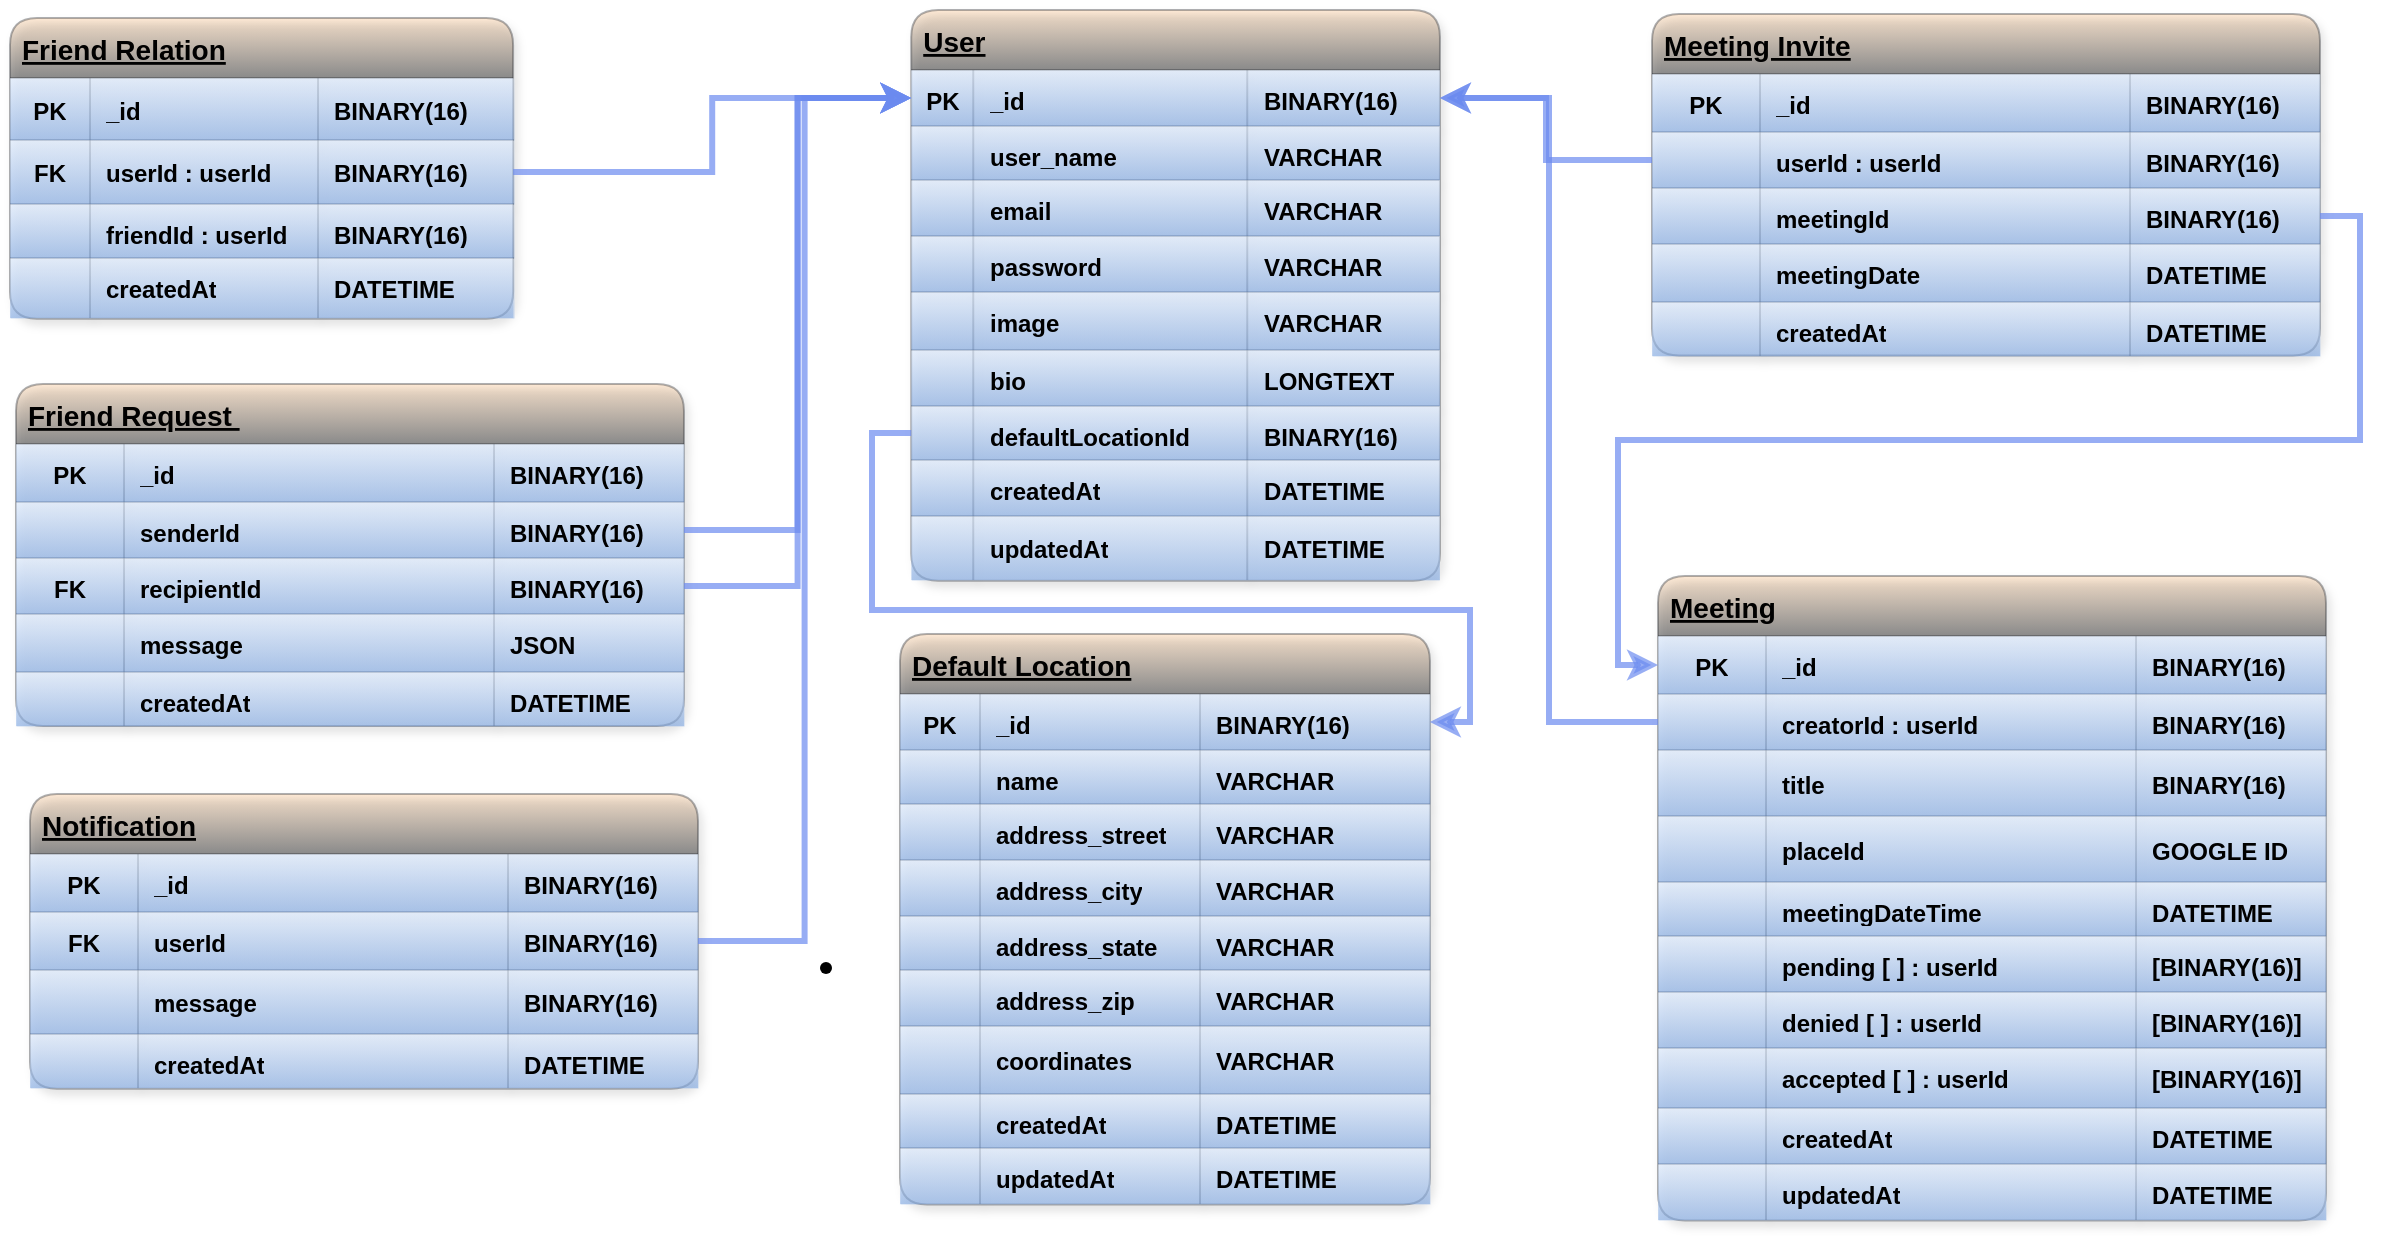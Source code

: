 <mxfile version="22.1.2" type="device">
  <diagram id="LkOnWeVT7-0t_uNRfe_2" name="Page-1">
    <mxGraphModel dx="1434" dy="884" grid="0" gridSize="10" guides="1" tooltips="1" connect="1" arrows="1" fold="1" page="1" pageScale="1" pageWidth="1920" pageHeight="1200" background="#FFFFFF" math="0" shadow="0">
      <root>
        <mxCell id="0" />
        <mxCell id="1" parent="0" />
        <mxCell id="152" value="Friend Relation" style="shape=table;startSize=30;container=1;collapsible=0;childLayout=tableLayout;fontStyle=5;align=left;labelBackgroundColor=none;spacing=6;swimlaneLine=1;fillColor=#ffcc99;strokeColor=#36393d;shadow=1;rounded=1;swimlaneFillColor=default;fontFamily=Helvetica;fontSize=14;opacity=40;gradientColor=default;fontColor=#000000;" parent="1" vertex="1">
          <mxGeometry x="106.0" y="267" width="251.55" height="150.321" as="geometry" />
        </mxCell>
        <mxCell id="153" value="" style="shape=tableRow;horizontal=0;startSize=0;swimlaneHead=0;swimlaneBody=0;top=0;left=0;bottom=0;right=0;collapsible=0;dropTarget=0;fillColor=#dae8fc;points=[[0,0.5],[1,0.5]];portConstraint=eastwest;labelBackgroundColor=none;swimlaneLine=0;strokeColor=#6c8ebf;shadow=0;rounded=1;gradientColor=#7ea6e0;fontColor=#000000;fontStyle=1;opacity=40;" parent="152" vertex="1">
          <mxGeometry y="30" width="251.55" height="31" as="geometry" />
        </mxCell>
        <mxCell id="154" value="PK" style="shape=partialRectangle;html=1;whiteSpace=wrap;connectable=0;fillColor=#dae8fc;top=0;left=0;bottom=0;right=0;overflow=hidden;labelBackgroundColor=none;strokeColor=#6c8ebf;strokeWidth=0;spacing=0;spacingTop=8;spacingLeft=8;spacingRight=8;spacingBottom=6;shadow=0;rounded=1;gradientColor=#7ea6e0;fontColor=#000000;fontStyle=1;opacity=40;" parent="153" vertex="1">
          <mxGeometry width="40" height="31" as="geometry">
            <mxRectangle width="40" height="31" as="alternateBounds" />
          </mxGeometry>
        </mxCell>
        <mxCell id="155" value="_id&lt;br&gt;" style="shape=partialRectangle;html=1;whiteSpace=wrap;connectable=0;fillColor=#dae8fc;top=0;left=0;bottom=0;right=0;overflow=hidden;labelBackgroundColor=none;strokeColor=#6c8ebf;strokeWidth=0;align=left;spacing=0;spacingTop=8;spacingLeft=8;spacingRight=8;spacingBottom=6;shadow=0;rounded=1;gradientColor=#7ea6e0;fontColor=#000000;fontStyle=1;opacity=40;" parent="153" vertex="1">
          <mxGeometry x="40" width="114" height="31" as="geometry">
            <mxRectangle width="114" height="31" as="alternateBounds" />
          </mxGeometry>
        </mxCell>
        <mxCell id="156" value="BINARY(16)" style="shape=partialRectangle;html=1;whiteSpace=wrap;connectable=0;fillColor=#dae8fc;top=0;left=0;bottom=0;right=0;overflow=hidden;labelBackgroundColor=none;strokeColor=#6c8ebf;strokeWidth=0;align=left;spacing=0;spacingTop=8;spacingLeft=8;spacingRight=8;spacingBottom=6;shadow=0;rounded=1;gradientColor=#7ea6e0;fontColor=#000000;fontStyle=1;opacity=40;" parent="153" vertex="1">
          <mxGeometry x="154" width="98" height="31" as="geometry">
            <mxRectangle width="98" height="31" as="alternateBounds" />
          </mxGeometry>
        </mxCell>
        <mxCell id="157" value="" style="shape=tableRow;horizontal=0;startSize=0;swimlaneHead=0;swimlaneBody=0;top=0;left=0;bottom=0;right=0;collapsible=0;dropTarget=0;fillColor=#dae8fc;points=[[0,0.5],[1,0.5]];portConstraint=eastwest;labelBackgroundColor=none;strokeColor=#6c8ebf;shadow=0;rounded=1;gradientColor=#7ea6e0;fontColor=#000000;fontStyle=1;opacity=40;" parent="152" vertex="1">
          <mxGeometry y="61" width="251.55" height="32" as="geometry" />
        </mxCell>
        <mxCell id="158" value="FK" style="shape=partialRectangle;html=1;whiteSpace=wrap;connectable=0;fillColor=#dae8fc;top=0;left=0;bottom=0;right=0;overflow=hidden;labelBackgroundColor=none;strokeColor=#6c8ebf;strokeWidth=0;spacing=0;spacingTop=8;spacingLeft=8;spacingRight=8;spacingBottom=6;shadow=0;rounded=1;gradientColor=#7ea6e0;fontColor=#000000;fontStyle=1;opacity=40;" parent="157" vertex="1">
          <mxGeometry width="40" height="32" as="geometry">
            <mxRectangle width="40" height="32" as="alternateBounds" />
          </mxGeometry>
        </mxCell>
        <mxCell id="159" value="userId : userId" style="shape=partialRectangle;html=1;whiteSpace=wrap;connectable=0;fillColor=#dae8fc;top=0;left=0;bottom=0;right=0;overflow=hidden;labelBackgroundColor=none;strokeColor=#6c8ebf;strokeWidth=0;spacing=0;spacingTop=8;spacingLeft=8;spacingRight=8;spacingBottom=6;align=left;shadow=0;rounded=1;gradientColor=#7ea6e0;fontColor=#000000;fontStyle=1;opacity=40;" parent="157" vertex="1">
          <mxGeometry x="40" width="114" height="32" as="geometry">
            <mxRectangle width="114" height="32" as="alternateBounds" />
          </mxGeometry>
        </mxCell>
        <mxCell id="160" value="BINARY(16)" style="shape=partialRectangle;html=1;whiteSpace=wrap;connectable=0;fillColor=#dae8fc;top=0;left=0;bottom=0;right=0;overflow=hidden;labelBackgroundColor=none;strokeColor=#6c8ebf;strokeWidth=0;spacing=0;spacingTop=8;spacingLeft=8;spacingRight=8;spacingBottom=6;align=left;shadow=0;rounded=1;gradientColor=#7ea6e0;fontColor=#000000;fontStyle=1;opacity=40;" parent="157" vertex="1">
          <mxGeometry x="154" width="98" height="32" as="geometry">
            <mxRectangle width="98" height="32" as="alternateBounds" />
          </mxGeometry>
        </mxCell>
        <mxCell id="169" style="shape=tableRow;horizontal=0;startSize=0;swimlaneHead=0;swimlaneBody=0;top=0;left=0;bottom=0;right=0;collapsible=0;dropTarget=0;fillColor=#dae8fc;points=[[0,0.5],[1,0.5]];portConstraint=eastwest;labelBackgroundColor=none;strokeColor=#6c8ebf;shadow=0;rounded=1;gradientColor=#7ea6e0;fontColor=#000000;fontStyle=1;opacity=40;" parent="152" vertex="1">
          <mxGeometry y="93" width="251.55" height="27" as="geometry" />
        </mxCell>
        <mxCell id="170" style="shape=partialRectangle;html=1;whiteSpace=wrap;connectable=0;fillColor=#dae8fc;top=0;left=0;bottom=0;right=0;overflow=hidden;labelBackgroundColor=none;strokeColor=#6c8ebf;strokeWidth=0;spacing=0;spacingTop=8;spacingLeft=8;spacingRight=8;spacingBottom=6;shadow=0;rounded=1;gradientColor=#7ea6e0;fontColor=#000000;fontStyle=1;opacity=40;" parent="169" vertex="1">
          <mxGeometry width="40" height="27" as="geometry">
            <mxRectangle width="40" height="27" as="alternateBounds" />
          </mxGeometry>
        </mxCell>
        <mxCell id="171" value="friendId : userId" style="shape=partialRectangle;html=1;whiteSpace=wrap;connectable=0;fillColor=#dae8fc;top=0;left=0;bottom=0;right=0;overflow=hidden;labelBackgroundColor=none;strokeColor=#6c8ebf;strokeWidth=0;spacing=0;spacingTop=8;spacingLeft=8;spacingRight=8;spacingBottom=6;align=left;shadow=0;rounded=1;gradientColor=#7ea6e0;fontColor=#000000;fontStyle=1;opacity=40;" parent="169" vertex="1">
          <mxGeometry x="40" width="114" height="27" as="geometry">
            <mxRectangle width="114" height="27" as="alternateBounds" />
          </mxGeometry>
        </mxCell>
        <mxCell id="172" value="BINARY(16)" style="shape=partialRectangle;html=1;whiteSpace=wrap;connectable=0;fillColor=#dae8fc;top=0;left=0;bottom=0;right=0;overflow=hidden;labelBackgroundColor=none;strokeColor=#6c8ebf;strokeWidth=0;spacing=0;spacingTop=8;spacingLeft=8;spacingRight=8;spacingBottom=6;align=left;shadow=0;rounded=1;gradientColor=#7ea6e0;fontColor=#000000;fontStyle=1;opacity=40;" parent="169" vertex="1">
          <mxGeometry x="154" width="98" height="27" as="geometry">
            <mxRectangle width="98" height="27" as="alternateBounds" />
          </mxGeometry>
        </mxCell>
        <mxCell id="fBeWI475kVislDzE9dsq-248" style="shape=tableRow;horizontal=0;startSize=0;swimlaneHead=0;swimlaneBody=0;top=0;left=0;bottom=0;right=0;collapsible=0;dropTarget=0;fillColor=#dae8fc;points=[[0,0.5],[1,0.5]];portConstraint=eastwest;labelBackgroundColor=none;strokeColor=#6c8ebf;shadow=0;rounded=1;gradientColor=#7ea6e0;fontColor=#000000;fontStyle=1;opacity=40;" vertex="1" parent="152">
          <mxGeometry y="120" width="251.55" height="30" as="geometry" />
        </mxCell>
        <mxCell id="fBeWI475kVislDzE9dsq-249" style="shape=partialRectangle;html=1;whiteSpace=wrap;connectable=0;fillColor=#dae8fc;top=0;left=0;bottom=0;right=0;overflow=hidden;labelBackgroundColor=none;strokeColor=#6c8ebf;strokeWidth=0;spacing=0;spacingTop=8;spacingLeft=8;spacingRight=8;spacingBottom=6;shadow=0;rounded=1;gradientColor=#7ea6e0;fontColor=#000000;fontStyle=1;opacity=40;" vertex="1" parent="fBeWI475kVislDzE9dsq-248">
          <mxGeometry width="40" height="30" as="geometry">
            <mxRectangle width="40" height="30" as="alternateBounds" />
          </mxGeometry>
        </mxCell>
        <mxCell id="fBeWI475kVislDzE9dsq-250" value="createdAt" style="shape=partialRectangle;html=1;whiteSpace=wrap;connectable=0;fillColor=#dae8fc;top=0;left=0;bottom=0;right=0;overflow=hidden;labelBackgroundColor=none;strokeColor=#6c8ebf;strokeWidth=0;spacing=0;spacingTop=8;spacingLeft=8;spacingRight=8;spacingBottom=6;align=left;shadow=0;rounded=1;gradientColor=#7ea6e0;fontColor=#000000;fontStyle=1;opacity=40;" vertex="1" parent="fBeWI475kVislDzE9dsq-248">
          <mxGeometry x="40" width="114" height="30" as="geometry">
            <mxRectangle width="114" height="30" as="alternateBounds" />
          </mxGeometry>
        </mxCell>
        <mxCell id="fBeWI475kVislDzE9dsq-251" value="DATETIME" style="shape=partialRectangle;html=1;whiteSpace=wrap;connectable=0;fillColor=#dae8fc;top=0;left=0;bottom=0;right=0;overflow=hidden;labelBackgroundColor=none;strokeColor=#6c8ebf;strokeWidth=0;spacing=0;spacingTop=8;spacingLeft=8;spacingRight=8;spacingBottom=6;align=left;shadow=0;rounded=1;gradientColor=#7ea6e0;fontColor=#000000;fontStyle=1;opacity=40;" vertex="1" parent="fBeWI475kVislDzE9dsq-248">
          <mxGeometry x="154" width="98" height="30" as="geometry">
            <mxRectangle width="98" height="30" as="alternateBounds" />
          </mxGeometry>
        </mxCell>
        <mxCell id="XUXtn4tgAi1DHnVcITGY-224" value="Default Location" style="shape=table;startSize=30;container=1;collapsible=0;childLayout=tableLayout;fontStyle=5;align=left;labelBackgroundColor=none;spacing=6;swimlaneLine=1;fillColor=#ffcc99;strokeColor=#36393d;shadow=1;rounded=1;swimlaneFillColor=default;fontFamily=Helvetica;fontSize=14;opacity=40;gradientColor=default;fontColor=#000000;" parent="1" vertex="1">
          <mxGeometry x="551.0" y="575" width="264.969" height="285.255" as="geometry" />
        </mxCell>
        <mxCell id="XUXtn4tgAi1DHnVcITGY-225" value="" style="shape=tableRow;horizontal=0;startSize=0;swimlaneHead=0;swimlaneBody=0;top=0;left=0;bottom=0;right=0;collapsible=0;dropTarget=0;fillColor=#dae8fc;points=[[0,0.5],[1,0.5]];portConstraint=eastwest;labelBackgroundColor=none;swimlaneLine=0;strokeColor=#6c8ebf;shadow=0;rounded=1;gradientColor=#7ea6e0;fontColor=#000000;fontStyle=1;opacity=40;" parent="XUXtn4tgAi1DHnVcITGY-224" vertex="1">
          <mxGeometry y="30" width="264.969" height="28" as="geometry" />
        </mxCell>
        <mxCell id="XUXtn4tgAi1DHnVcITGY-226" value="PK" style="shape=partialRectangle;html=1;whiteSpace=wrap;connectable=0;fillColor=#dae8fc;top=0;left=0;bottom=0;right=0;overflow=hidden;labelBackgroundColor=none;strokeColor=#6c8ebf;strokeWidth=0;spacing=0;spacingTop=8;spacingLeft=8;spacingRight=8;spacingBottom=6;shadow=0;rounded=1;gradientColor=#7ea6e0;fontColor=#000000;fontStyle=1;opacity=40;" parent="XUXtn4tgAi1DHnVcITGY-225" vertex="1">
          <mxGeometry width="40" height="28" as="geometry">
            <mxRectangle width="40" height="28" as="alternateBounds" />
          </mxGeometry>
        </mxCell>
        <mxCell id="XUXtn4tgAi1DHnVcITGY-227" value="_id" style="shape=partialRectangle;html=1;whiteSpace=wrap;connectable=0;fillColor=#dae8fc;top=0;left=0;bottom=0;right=0;overflow=hidden;labelBackgroundColor=none;strokeColor=#6c8ebf;strokeWidth=0;align=left;spacing=0;spacingTop=8;spacingLeft=8;spacingRight=8;spacingBottom=6;shadow=0;rounded=1;gradientColor=#7ea6e0;fontColor=#000000;fontStyle=1;opacity=40;" parent="XUXtn4tgAi1DHnVcITGY-225" vertex="1">
          <mxGeometry x="40" width="110" height="28" as="geometry">
            <mxRectangle width="110" height="28" as="alternateBounds" />
          </mxGeometry>
        </mxCell>
        <mxCell id="XUXtn4tgAi1DHnVcITGY-228" value="BINARY(16)" style="shape=partialRectangle;html=1;whiteSpace=wrap;connectable=0;fillColor=#dae8fc;top=0;left=0;bottom=0;right=0;overflow=hidden;labelBackgroundColor=none;strokeColor=#6c8ebf;strokeWidth=0;align=left;spacing=0;spacingTop=8;spacingLeft=8;spacingRight=8;spacingBottom=6;shadow=0;rounded=1;gradientColor=#7ea6e0;fontColor=#000000;fontStyle=1;opacity=40;" parent="XUXtn4tgAi1DHnVcITGY-225" vertex="1">
          <mxGeometry x="150" width="115" height="28" as="geometry">
            <mxRectangle width="115" height="28" as="alternateBounds" />
          </mxGeometry>
        </mxCell>
        <mxCell id="XUXtn4tgAi1DHnVcITGY-233" style="shape=tableRow;horizontal=0;startSize=0;swimlaneHead=0;swimlaneBody=0;top=0;left=0;bottom=0;right=0;collapsible=0;dropTarget=0;fillColor=#dae8fc;points=[[0,0.5],[1,0.5]];portConstraint=eastwest;labelBackgroundColor=none;strokeColor=#6c8ebf;shadow=0;rounded=1;gradientColor=#7ea6e0;fontColor=#000000;fontStyle=1;opacity=40;" parent="XUXtn4tgAi1DHnVcITGY-224" vertex="1">
          <mxGeometry y="58" width="264.969" height="27" as="geometry" />
        </mxCell>
        <mxCell id="XUXtn4tgAi1DHnVcITGY-234" value="" style="shape=partialRectangle;html=1;whiteSpace=wrap;connectable=0;fillColor=#dae8fc;top=0;left=0;bottom=0;right=0;overflow=hidden;labelBackgroundColor=none;strokeColor=#6c8ebf;strokeWidth=0;spacing=0;spacingTop=8;spacingLeft=8;spacingRight=8;spacingBottom=6;shadow=0;rounded=1;gradientColor=#7ea6e0;fontColor=#000000;fontStyle=1;opacity=40;" parent="XUXtn4tgAi1DHnVcITGY-233" vertex="1">
          <mxGeometry width="40" height="27" as="geometry">
            <mxRectangle width="40" height="27" as="alternateBounds" />
          </mxGeometry>
        </mxCell>
        <mxCell id="XUXtn4tgAi1DHnVcITGY-235" value="name" style="shape=partialRectangle;html=1;whiteSpace=wrap;connectable=0;fillColor=#dae8fc;top=0;left=0;bottom=0;right=0;overflow=hidden;labelBackgroundColor=none;strokeColor=#6c8ebf;strokeWidth=0;spacing=0;spacingTop=8;spacingLeft=8;spacingRight=8;spacingBottom=6;align=left;shadow=0;rounded=1;gradientColor=#7ea6e0;fontColor=#000000;fontStyle=1;opacity=40;" parent="XUXtn4tgAi1DHnVcITGY-233" vertex="1">
          <mxGeometry x="40" width="110" height="27" as="geometry">
            <mxRectangle width="110" height="27" as="alternateBounds" />
          </mxGeometry>
        </mxCell>
        <mxCell id="XUXtn4tgAi1DHnVcITGY-236" value="VARCHAR" style="shape=partialRectangle;html=1;whiteSpace=wrap;connectable=0;fillColor=#dae8fc;top=0;left=0;bottom=0;right=0;overflow=hidden;labelBackgroundColor=none;strokeColor=#6c8ebf;strokeWidth=0;spacing=0;spacingTop=8;spacingLeft=8;spacingRight=8;spacingBottom=6;align=left;shadow=0;rounded=1;gradientColor=#7ea6e0;fontColor=#000000;fontStyle=1;opacity=40;" parent="XUXtn4tgAi1DHnVcITGY-233" vertex="1">
          <mxGeometry x="150" width="115" height="27" as="geometry">
            <mxRectangle width="115" height="27" as="alternateBounds" />
          </mxGeometry>
        </mxCell>
        <mxCell id="XUXtn4tgAi1DHnVcITGY-237" style="shape=tableRow;horizontal=0;startSize=0;swimlaneHead=0;swimlaneBody=0;top=0;left=0;bottom=0;right=0;collapsible=0;dropTarget=0;fillColor=#dae8fc;points=[[0,0.5],[1,0.5]];portConstraint=eastwest;labelBackgroundColor=none;strokeColor=#6c8ebf;shadow=0;rounded=1;gradientColor=#7ea6e0;fontColor=#000000;fontStyle=1;opacity=40;" parent="XUXtn4tgAi1DHnVcITGY-224" vertex="1">
          <mxGeometry y="85" width="264.969" height="28" as="geometry" />
        </mxCell>
        <mxCell id="XUXtn4tgAi1DHnVcITGY-238" style="shape=partialRectangle;html=1;whiteSpace=wrap;connectable=0;fillColor=#dae8fc;top=0;left=0;bottom=0;right=0;overflow=hidden;labelBackgroundColor=none;strokeColor=#6c8ebf;strokeWidth=0;spacing=0;spacingTop=8;spacingLeft=8;spacingRight=8;spacingBottom=6;shadow=0;rounded=1;gradientColor=#7ea6e0;fontColor=#000000;fontStyle=1;opacity=40;" parent="XUXtn4tgAi1DHnVcITGY-237" vertex="1">
          <mxGeometry width="40" height="28" as="geometry">
            <mxRectangle width="40" height="28" as="alternateBounds" />
          </mxGeometry>
        </mxCell>
        <mxCell id="XUXtn4tgAi1DHnVcITGY-239" value="address_street" style="shape=partialRectangle;html=1;whiteSpace=wrap;connectable=0;fillColor=#dae8fc;top=0;left=0;bottom=0;right=0;overflow=hidden;labelBackgroundColor=none;strokeColor=#6c8ebf;strokeWidth=0;spacing=0;spacingTop=8;spacingLeft=8;spacingRight=8;spacingBottom=6;align=left;shadow=0;rounded=1;gradientColor=#7ea6e0;fontColor=#000000;fontStyle=1;opacity=40;" parent="XUXtn4tgAi1DHnVcITGY-237" vertex="1">
          <mxGeometry x="40" width="110" height="28" as="geometry">
            <mxRectangle width="110" height="28" as="alternateBounds" />
          </mxGeometry>
        </mxCell>
        <mxCell id="XUXtn4tgAi1DHnVcITGY-240" value="VARCHAR" style="shape=partialRectangle;html=1;whiteSpace=wrap;connectable=0;fillColor=#dae8fc;top=0;left=0;bottom=0;right=0;overflow=hidden;labelBackgroundColor=none;strokeColor=#6c8ebf;strokeWidth=0;spacing=0;spacingTop=8;spacingLeft=8;spacingRight=8;spacingBottom=6;align=left;shadow=0;rounded=1;gradientColor=#7ea6e0;fontColor=#000000;fontStyle=1;opacity=40;" parent="XUXtn4tgAi1DHnVcITGY-237" vertex="1">
          <mxGeometry x="150" width="115" height="28" as="geometry">
            <mxRectangle width="115" height="28" as="alternateBounds" />
          </mxGeometry>
        </mxCell>
        <mxCell id="XUXtn4tgAi1DHnVcITGY-241" style="shape=tableRow;horizontal=0;startSize=0;swimlaneHead=0;swimlaneBody=0;top=0;left=0;bottom=0;right=0;collapsible=0;dropTarget=0;fillColor=#dae8fc;points=[[0,0.5],[1,0.5]];portConstraint=eastwest;labelBackgroundColor=none;strokeColor=#6c8ebf;shadow=0;rounded=1;gradientColor=#7ea6e0;fontColor=#000000;fontStyle=1;opacity=40;" parent="XUXtn4tgAi1DHnVcITGY-224" vertex="1">
          <mxGeometry y="113" width="264.969" height="28" as="geometry" />
        </mxCell>
        <mxCell id="XUXtn4tgAi1DHnVcITGY-242" style="shape=partialRectangle;html=1;whiteSpace=wrap;connectable=0;fillColor=#dae8fc;top=0;left=0;bottom=0;right=0;overflow=hidden;labelBackgroundColor=none;strokeColor=#6c8ebf;strokeWidth=0;spacing=0;spacingTop=8;spacingLeft=8;spacingRight=8;spacingBottom=6;shadow=0;rounded=1;gradientColor=#7ea6e0;fontColor=#000000;fontStyle=1;opacity=40;" parent="XUXtn4tgAi1DHnVcITGY-241" vertex="1">
          <mxGeometry width="40" height="28" as="geometry">
            <mxRectangle width="40" height="28" as="alternateBounds" />
          </mxGeometry>
        </mxCell>
        <mxCell id="XUXtn4tgAi1DHnVcITGY-243" value="address_city" style="shape=partialRectangle;html=1;whiteSpace=wrap;connectable=0;fillColor=#dae8fc;top=0;left=0;bottom=0;right=0;overflow=hidden;labelBackgroundColor=none;strokeColor=#6c8ebf;strokeWidth=0;spacing=0;spacingTop=8;spacingLeft=8;spacingRight=8;spacingBottom=6;align=left;shadow=0;rounded=1;gradientColor=#7ea6e0;fontColor=#000000;fontStyle=1;opacity=40;" parent="XUXtn4tgAi1DHnVcITGY-241" vertex="1">
          <mxGeometry x="40" width="110" height="28" as="geometry">
            <mxRectangle width="110" height="28" as="alternateBounds" />
          </mxGeometry>
        </mxCell>
        <mxCell id="XUXtn4tgAi1DHnVcITGY-244" value="VARCHAR" style="shape=partialRectangle;html=1;whiteSpace=wrap;connectable=0;fillColor=#dae8fc;top=0;left=0;bottom=0;right=0;overflow=hidden;labelBackgroundColor=none;strokeColor=#6c8ebf;strokeWidth=0;spacing=0;spacingTop=8;spacingLeft=8;spacingRight=8;spacingBottom=6;align=left;shadow=0;rounded=1;gradientColor=#7ea6e0;fontColor=#000000;fontStyle=1;opacity=40;" parent="XUXtn4tgAi1DHnVcITGY-241" vertex="1">
          <mxGeometry x="150" width="115" height="28" as="geometry">
            <mxRectangle width="115" height="28" as="alternateBounds" />
          </mxGeometry>
        </mxCell>
        <mxCell id="XUXtn4tgAi1DHnVcITGY-245" style="shape=tableRow;horizontal=0;startSize=0;swimlaneHead=0;swimlaneBody=0;top=0;left=0;bottom=0;right=0;collapsible=0;dropTarget=0;fillColor=#dae8fc;points=[[0,0.5],[1,0.5]];portConstraint=eastwest;labelBackgroundColor=none;strokeColor=#6c8ebf;shadow=0;rounded=1;gradientColor=#7ea6e0;fontColor=#000000;fontStyle=1;opacity=40;" parent="XUXtn4tgAi1DHnVcITGY-224" vertex="1">
          <mxGeometry y="141" width="264.969" height="27" as="geometry" />
        </mxCell>
        <mxCell id="XUXtn4tgAi1DHnVcITGY-246" style="shape=partialRectangle;html=1;whiteSpace=wrap;connectable=0;fillColor=#dae8fc;top=0;left=0;bottom=0;right=0;overflow=hidden;labelBackgroundColor=none;strokeColor=#6c8ebf;strokeWidth=0;spacing=0;spacingTop=8;spacingLeft=8;spacingRight=8;spacingBottom=6;shadow=0;rounded=1;gradientColor=#7ea6e0;fontColor=#000000;fontStyle=1;opacity=40;" parent="XUXtn4tgAi1DHnVcITGY-245" vertex="1">
          <mxGeometry width="40" height="27" as="geometry">
            <mxRectangle width="40" height="27" as="alternateBounds" />
          </mxGeometry>
        </mxCell>
        <mxCell id="XUXtn4tgAi1DHnVcITGY-247" value="address_state" style="shape=partialRectangle;html=1;whiteSpace=wrap;connectable=0;fillColor=#dae8fc;top=0;left=0;bottom=0;right=0;overflow=hidden;labelBackgroundColor=none;strokeColor=#6c8ebf;strokeWidth=0;spacing=0;spacingTop=8;spacingLeft=8;spacingRight=8;spacingBottom=6;align=left;shadow=0;rounded=1;gradientColor=#7ea6e0;fontColor=#000000;fontStyle=1;opacity=40;" parent="XUXtn4tgAi1DHnVcITGY-245" vertex="1">
          <mxGeometry x="40" width="110" height="27" as="geometry">
            <mxRectangle width="110" height="27" as="alternateBounds" />
          </mxGeometry>
        </mxCell>
        <mxCell id="XUXtn4tgAi1DHnVcITGY-248" value="VARCHAR" style="shape=partialRectangle;html=1;whiteSpace=wrap;connectable=0;fillColor=#dae8fc;top=0;left=0;bottom=0;right=0;overflow=hidden;labelBackgroundColor=none;strokeColor=#6c8ebf;strokeWidth=0;spacing=0;spacingTop=8;spacingLeft=8;spacingRight=8;spacingBottom=6;align=left;shadow=0;rounded=1;gradientColor=#7ea6e0;fontColor=#000000;fontStyle=1;opacity=40;" parent="XUXtn4tgAi1DHnVcITGY-245" vertex="1">
          <mxGeometry x="150" width="115" height="27" as="geometry">
            <mxRectangle width="115" height="27" as="alternateBounds" />
          </mxGeometry>
        </mxCell>
        <mxCell id="XUXtn4tgAi1DHnVcITGY-249" style="shape=tableRow;horizontal=0;startSize=0;swimlaneHead=0;swimlaneBody=0;top=0;left=0;bottom=0;right=0;collapsible=0;dropTarget=0;fillColor=#dae8fc;points=[[0,0.5],[1,0.5]];portConstraint=eastwest;labelBackgroundColor=none;strokeColor=#6c8ebf;shadow=0;rounded=1;gradientColor=#7ea6e0;fontColor=#000000;fontStyle=1;opacity=40;" parent="XUXtn4tgAi1DHnVcITGY-224" vertex="1">
          <mxGeometry y="168" width="264.969" height="28" as="geometry" />
        </mxCell>
        <mxCell id="XUXtn4tgAi1DHnVcITGY-250" style="shape=partialRectangle;html=1;whiteSpace=wrap;connectable=0;fillColor=#dae8fc;top=0;left=0;bottom=0;right=0;overflow=hidden;labelBackgroundColor=none;strokeColor=#6c8ebf;strokeWidth=0;spacing=0;spacingTop=8;spacingLeft=8;spacingRight=8;spacingBottom=6;shadow=0;rounded=1;gradientColor=#7ea6e0;fontColor=#000000;fontStyle=1;opacity=40;" parent="XUXtn4tgAi1DHnVcITGY-249" vertex="1">
          <mxGeometry width="40" height="28" as="geometry">
            <mxRectangle width="40" height="28" as="alternateBounds" />
          </mxGeometry>
        </mxCell>
        <mxCell id="XUXtn4tgAi1DHnVcITGY-251" value="address_zip" style="shape=partialRectangle;html=1;whiteSpace=wrap;connectable=0;fillColor=#dae8fc;top=0;left=0;bottom=0;right=0;overflow=hidden;labelBackgroundColor=none;strokeColor=#6c8ebf;strokeWidth=0;spacing=0;spacingTop=8;spacingLeft=8;spacingRight=8;spacingBottom=6;align=left;shadow=0;rounded=1;gradientColor=#7ea6e0;fontColor=#000000;fontStyle=1;opacity=40;" parent="XUXtn4tgAi1DHnVcITGY-249" vertex="1">
          <mxGeometry x="40" width="110" height="28" as="geometry">
            <mxRectangle width="110" height="28" as="alternateBounds" />
          </mxGeometry>
        </mxCell>
        <mxCell id="XUXtn4tgAi1DHnVcITGY-252" value="VARCHAR" style="shape=partialRectangle;html=1;whiteSpace=wrap;connectable=0;fillColor=#dae8fc;top=0;left=0;bottom=0;right=0;overflow=hidden;labelBackgroundColor=none;strokeColor=#6c8ebf;strokeWidth=0;spacing=0;spacingTop=8;spacingLeft=8;spacingRight=8;spacingBottom=6;align=left;shadow=0;rounded=1;gradientColor=#7ea6e0;fontColor=#000000;fontStyle=1;opacity=40;" parent="XUXtn4tgAi1DHnVcITGY-249" vertex="1">
          <mxGeometry x="150" width="115" height="28" as="geometry">
            <mxRectangle width="115" height="28" as="alternateBounds" />
          </mxGeometry>
        </mxCell>
        <mxCell id="XUXtn4tgAi1DHnVcITGY-253" style="shape=tableRow;horizontal=0;startSize=0;swimlaneHead=0;swimlaneBody=0;top=0;left=0;bottom=0;right=0;collapsible=0;dropTarget=0;fillColor=#dae8fc;points=[[0,0.5],[1,0.5]];portConstraint=eastwest;labelBackgroundColor=none;strokeColor=#6c8ebf;shadow=0;rounded=1;gradientColor=#7ea6e0;fontColor=#000000;fontStyle=1;opacity=40;" parent="XUXtn4tgAi1DHnVcITGY-224" vertex="1">
          <mxGeometry y="196" width="264.969" height="34" as="geometry" />
        </mxCell>
        <mxCell id="XUXtn4tgAi1DHnVcITGY-254" style="shape=partialRectangle;html=1;whiteSpace=wrap;connectable=0;fillColor=#dae8fc;top=0;left=0;bottom=0;right=0;overflow=hidden;labelBackgroundColor=none;strokeColor=#6c8ebf;strokeWidth=0;spacing=0;spacingTop=8;spacingLeft=8;spacingRight=8;spacingBottom=6;shadow=0;rounded=1;gradientColor=#7ea6e0;fontColor=#000000;fontStyle=1;opacity=40;" parent="XUXtn4tgAi1DHnVcITGY-253" vertex="1">
          <mxGeometry width="40" height="34" as="geometry">
            <mxRectangle width="40" height="34" as="alternateBounds" />
          </mxGeometry>
        </mxCell>
        <mxCell id="XUXtn4tgAi1DHnVcITGY-255" value="coordinates" style="shape=partialRectangle;html=1;whiteSpace=wrap;connectable=0;fillColor=#dae8fc;top=0;left=0;bottom=0;right=0;overflow=hidden;labelBackgroundColor=none;strokeColor=#6c8ebf;strokeWidth=0;spacing=0;spacingTop=8;spacingLeft=8;spacingRight=8;spacingBottom=6;align=left;shadow=0;rounded=1;gradientColor=#7ea6e0;fontColor=#000000;fontStyle=1;opacity=40;" parent="XUXtn4tgAi1DHnVcITGY-253" vertex="1">
          <mxGeometry x="40" width="110" height="34" as="geometry">
            <mxRectangle width="110" height="34" as="alternateBounds" />
          </mxGeometry>
        </mxCell>
        <mxCell id="XUXtn4tgAi1DHnVcITGY-256" value="VARCHAR" style="shape=partialRectangle;html=1;whiteSpace=wrap;connectable=0;fillColor=#dae8fc;top=0;left=0;bottom=0;right=0;overflow=hidden;labelBackgroundColor=none;strokeColor=#6c8ebf;strokeWidth=0;spacing=0;spacingTop=8;spacingLeft=8;spacingRight=8;spacingBottom=6;align=left;shadow=0;rounded=1;gradientColor=#7ea6e0;fontColor=#000000;fontStyle=1;opacity=40;" parent="XUXtn4tgAi1DHnVcITGY-253" vertex="1">
          <mxGeometry x="150" width="115" height="34" as="geometry">
            <mxRectangle width="115" height="34" as="alternateBounds" />
          </mxGeometry>
        </mxCell>
        <mxCell id="XUXtn4tgAi1DHnVcITGY-257" style="shape=tableRow;horizontal=0;startSize=0;swimlaneHead=0;swimlaneBody=0;top=0;left=0;bottom=0;right=0;collapsible=0;dropTarget=0;fillColor=#dae8fc;points=[[0,0.5],[1,0.5]];portConstraint=eastwest;labelBackgroundColor=none;strokeColor=#6c8ebf;shadow=0;rounded=1;gradientColor=#7ea6e0;fontColor=#000000;fontStyle=1;opacity=40;" parent="XUXtn4tgAi1DHnVcITGY-224" vertex="1">
          <mxGeometry y="230" width="264.969" height="27" as="geometry" />
        </mxCell>
        <mxCell id="XUXtn4tgAi1DHnVcITGY-258" style="shape=partialRectangle;html=1;whiteSpace=wrap;connectable=0;fillColor=#dae8fc;top=0;left=0;bottom=0;right=0;overflow=hidden;labelBackgroundColor=none;strokeColor=#6c8ebf;strokeWidth=0;spacing=0;spacingTop=8;spacingLeft=8;spacingRight=8;spacingBottom=6;shadow=0;rounded=1;gradientColor=#7ea6e0;fontColor=#000000;fontStyle=1;opacity=40;" parent="XUXtn4tgAi1DHnVcITGY-257" vertex="1">
          <mxGeometry width="40" height="27" as="geometry">
            <mxRectangle width="40" height="27" as="alternateBounds" />
          </mxGeometry>
        </mxCell>
        <mxCell id="XUXtn4tgAi1DHnVcITGY-259" value="createdAt" style="shape=partialRectangle;html=1;whiteSpace=wrap;connectable=0;fillColor=#dae8fc;top=0;left=0;bottom=0;right=0;overflow=hidden;labelBackgroundColor=none;strokeColor=#6c8ebf;strokeWidth=0;spacing=0;spacingTop=8;spacingLeft=8;spacingRight=8;spacingBottom=6;align=left;shadow=0;rounded=1;gradientColor=#7ea6e0;fontColor=#000000;fontStyle=1;opacity=40;" parent="XUXtn4tgAi1DHnVcITGY-257" vertex="1">
          <mxGeometry x="40" width="110" height="27" as="geometry">
            <mxRectangle width="110" height="27" as="alternateBounds" />
          </mxGeometry>
        </mxCell>
        <mxCell id="XUXtn4tgAi1DHnVcITGY-260" value="DATETIME" style="shape=partialRectangle;html=1;whiteSpace=wrap;connectable=0;fillColor=#dae8fc;top=0;left=0;bottom=0;right=0;overflow=hidden;labelBackgroundColor=none;strokeColor=#6c8ebf;strokeWidth=0;spacing=0;spacingTop=8;spacingLeft=8;spacingRight=8;spacingBottom=6;align=left;shadow=0;rounded=1;gradientColor=#7ea6e0;fontColor=#000000;fontStyle=1;opacity=40;" parent="XUXtn4tgAi1DHnVcITGY-257" vertex="1">
          <mxGeometry x="150" width="115" height="27" as="geometry">
            <mxRectangle width="115" height="27" as="alternateBounds" />
          </mxGeometry>
        </mxCell>
        <mxCell id="XUXtn4tgAi1DHnVcITGY-261" style="shape=tableRow;horizontal=0;startSize=0;swimlaneHead=0;swimlaneBody=0;top=0;left=0;bottom=0;right=0;collapsible=0;dropTarget=0;fillColor=#dae8fc;points=[[0,0.5],[1,0.5]];portConstraint=eastwest;labelBackgroundColor=none;strokeColor=#6c8ebf;shadow=0;rounded=1;gradientColor=#7ea6e0;fontColor=#000000;fontStyle=1;opacity=40;" parent="XUXtn4tgAi1DHnVcITGY-224" vertex="1">
          <mxGeometry y="257" width="264.969" height="28" as="geometry" />
        </mxCell>
        <mxCell id="XUXtn4tgAi1DHnVcITGY-262" style="shape=partialRectangle;html=1;whiteSpace=wrap;connectable=0;fillColor=#dae8fc;top=0;left=0;bottom=0;right=0;overflow=hidden;labelBackgroundColor=none;strokeColor=#6c8ebf;strokeWidth=0;spacing=0;spacingTop=8;spacingLeft=8;spacingRight=8;spacingBottom=6;shadow=0;rounded=1;gradientColor=#7ea6e0;fontColor=#000000;fontStyle=1;opacity=40;" parent="XUXtn4tgAi1DHnVcITGY-261" vertex="1">
          <mxGeometry width="40" height="28" as="geometry">
            <mxRectangle width="40" height="28" as="alternateBounds" />
          </mxGeometry>
        </mxCell>
        <mxCell id="XUXtn4tgAi1DHnVcITGY-263" value="updatedAt" style="shape=partialRectangle;html=1;whiteSpace=wrap;connectable=0;fillColor=#dae8fc;top=0;left=0;bottom=0;right=0;overflow=hidden;labelBackgroundColor=none;strokeColor=#6c8ebf;strokeWidth=0;spacing=0;spacingTop=8;spacingLeft=8;spacingRight=8;spacingBottom=6;align=left;shadow=0;rounded=1;gradientColor=#7ea6e0;fontColor=#000000;fontStyle=1;opacity=40;" parent="XUXtn4tgAi1DHnVcITGY-261" vertex="1">
          <mxGeometry x="40" width="110" height="28" as="geometry">
            <mxRectangle width="110" height="28" as="alternateBounds" />
          </mxGeometry>
        </mxCell>
        <mxCell id="XUXtn4tgAi1DHnVcITGY-264" value="DATETIME" style="shape=partialRectangle;html=1;whiteSpace=wrap;connectable=0;fillColor=#dae8fc;top=0;left=0;bottom=0;right=0;overflow=hidden;labelBackgroundColor=none;strokeColor=#6c8ebf;strokeWidth=0;spacing=0;spacingTop=8;spacingLeft=8;spacingRight=8;spacingBottom=6;align=left;shadow=0;rounded=1;gradientColor=#7ea6e0;fontColor=#000000;fontStyle=1;opacity=40;" parent="XUXtn4tgAi1DHnVcITGY-261" vertex="1">
          <mxGeometry x="150" width="115" height="28" as="geometry">
            <mxRectangle width="115" height="28" as="alternateBounds" />
          </mxGeometry>
        </mxCell>
        <mxCell id="20" value="User" style="shape=table;startSize=30;container=1;collapsible=0;childLayout=tableLayout;fontStyle=5;align=left;labelBackgroundColor=none;spacing=6;swimlaneLine=1;fillColor=#ffcc99;strokeColor=#36393d;shadow=1;rounded=1;swimlaneFillColor=default;fontFamily=Helvetica;fontSize=14;verticalAlign=middle;movable=1;resizable=1;rotatable=1;deletable=1;editable=1;locked=0;connectable=1;opacity=40;gradientDirection=south;gradientColor=default;fontColor=#000000;" parent="1" vertex="1">
          <mxGeometry x="556.62" y="263" width="264.35" height="285.321" as="geometry" />
        </mxCell>
        <mxCell id="21" value="" style="shape=tableRow;horizontal=0;startSize=0;swimlaneHead=0;swimlaneBody=0;top=0;left=0;bottom=0;right=0;collapsible=0;dropTarget=0;fillColor=#dae8fc;points=[[0,0.5],[1,0.5]];portConstraint=eastwest;labelBackgroundColor=none;swimlaneLine=0;strokeColor=#6c8ebf;shadow=0;rounded=1;verticalAlign=middle;gradientColor=#7ea6e0;fontColor=#000000;fontStyle=1;opacity=40;" parent="20" vertex="1">
          <mxGeometry y="30" width="264.35" height="28" as="geometry" />
        </mxCell>
        <mxCell id="22" value="PK" style="shape=partialRectangle;html=1;whiteSpace=wrap;connectable=0;fillColor=#dae8fc;top=0;left=0;bottom=0;right=0;overflow=hidden;labelBackgroundColor=none;strokeColor=#6c8ebf;strokeWidth=0;spacing=0;spacingTop=8;spacingLeft=8;spacingRight=8;spacingBottom=6;shadow=0;rounded=1;verticalAlign=middle;gradientColor=#7ea6e0;fontColor=#000000;fontStyle=1;opacity=40;" parent="21" vertex="1">
          <mxGeometry width="31" height="28" as="geometry">
            <mxRectangle width="31" height="28" as="alternateBounds" />
          </mxGeometry>
        </mxCell>
        <mxCell id="23" value="_id" style="shape=partialRectangle;html=1;whiteSpace=wrap;connectable=0;fillColor=#dae8fc;top=0;left=0;bottom=0;right=0;overflow=hidden;labelBackgroundColor=none;strokeColor=#6c8ebf;strokeWidth=0;align=left;spacing=0;spacingTop=8;spacingLeft=8;spacingRight=8;spacingBottom=6;shadow=0;rounded=1;verticalAlign=middle;gradientColor=#7ea6e0;fontColor=#000000;fontStyle=1;opacity=40;" parent="21" vertex="1">
          <mxGeometry x="31" width="137" height="28" as="geometry">
            <mxRectangle width="137" height="28" as="alternateBounds" />
          </mxGeometry>
        </mxCell>
        <mxCell id="24" value="BINARY(16)" style="shape=partialRectangle;html=1;whiteSpace=wrap;connectable=0;fillColor=#dae8fc;top=0;left=0;bottom=0;right=0;overflow=hidden;labelBackgroundColor=none;strokeColor=#6c8ebf;strokeWidth=0;align=left;spacing=0;spacingTop=8;spacingLeft=8;spacingRight=8;spacingBottom=6;shadow=0;rounded=1;verticalAlign=middle;gradientColor=#7ea6e0;fontColor=#000000;fontStyle=1;opacity=40;" parent="21" vertex="1">
          <mxGeometry x="168" width="96" height="28" as="geometry">
            <mxRectangle width="96" height="28" as="alternateBounds" />
          </mxGeometry>
        </mxCell>
        <mxCell id="33" style="shape=tableRow;horizontal=0;startSize=0;swimlaneHead=0;swimlaneBody=0;top=0;left=0;bottom=0;right=0;collapsible=0;dropTarget=0;fillColor=#dae8fc;points=[[0,0.5],[1,0.5]];portConstraint=eastwest;labelBackgroundColor=none;strokeColor=#6c8ebf;shadow=0;rounded=1;verticalAlign=middle;gradientColor=#7ea6e0;fontColor=#000000;fontStyle=1;opacity=40;" parent="20" vertex="1">
          <mxGeometry y="58" width="264.35" height="27" as="geometry" />
        </mxCell>
        <mxCell id="34" value="" style="shape=partialRectangle;html=1;whiteSpace=wrap;connectable=0;fillColor=#dae8fc;top=0;left=0;bottom=0;right=0;overflow=hidden;labelBackgroundColor=none;strokeColor=#6c8ebf;strokeWidth=0;spacing=0;spacingTop=8;spacingLeft=8;spacingRight=8;spacingBottom=6;shadow=0;rounded=1;verticalAlign=middle;gradientColor=#7ea6e0;fontColor=#000000;fontStyle=1;opacity=40;" parent="33" vertex="1">
          <mxGeometry width="31" height="27" as="geometry">
            <mxRectangle width="31" height="27" as="alternateBounds" />
          </mxGeometry>
        </mxCell>
        <mxCell id="35" value="user_name" style="shape=partialRectangle;html=1;whiteSpace=wrap;connectable=0;fillColor=#dae8fc;top=0;left=0;bottom=0;right=0;overflow=hidden;labelBackgroundColor=none;strokeColor=#6c8ebf;strokeWidth=0;spacing=0;spacingTop=8;spacingLeft=8;spacingRight=8;spacingBottom=6;align=left;shadow=0;rounded=1;verticalAlign=middle;gradientColor=#7ea6e0;fontColor=#000000;fontStyle=1;opacity=40;" parent="33" vertex="1">
          <mxGeometry x="31" width="137" height="27" as="geometry">
            <mxRectangle width="137" height="27" as="alternateBounds" />
          </mxGeometry>
        </mxCell>
        <mxCell id="36" value="VARCHAR" style="shape=partialRectangle;html=1;whiteSpace=wrap;connectable=0;fillColor=#dae8fc;top=0;left=0;bottom=0;right=0;overflow=hidden;labelBackgroundColor=none;strokeColor=#6c8ebf;strokeWidth=0;spacing=0;spacingTop=8;spacingLeft=8;spacingRight=8;spacingBottom=6;align=left;shadow=0;rounded=1;verticalAlign=middle;gradientColor=#7ea6e0;fontColor=#000000;fontStyle=1;opacity=40;" parent="33" vertex="1">
          <mxGeometry x="168" width="96" height="27" as="geometry">
            <mxRectangle width="96" height="27" as="alternateBounds" />
          </mxGeometry>
        </mxCell>
        <mxCell id="37" style="shape=tableRow;horizontal=0;startSize=0;swimlaneHead=0;swimlaneBody=0;top=0;left=0;bottom=0;right=0;collapsible=0;dropTarget=0;fillColor=#dae8fc;points=[[0,0.5],[1,0.5]];portConstraint=eastwest;labelBackgroundColor=none;strokeColor=#6c8ebf;shadow=0;rounded=1;verticalAlign=middle;gradientColor=#7ea6e0;fontColor=#000000;fontStyle=1;opacity=40;" parent="20" vertex="1">
          <mxGeometry y="85" width="264.35" height="28" as="geometry" />
        </mxCell>
        <mxCell id="38" style="shape=partialRectangle;html=1;whiteSpace=wrap;connectable=0;fillColor=#dae8fc;top=0;left=0;bottom=0;right=0;overflow=hidden;labelBackgroundColor=none;strokeColor=#6c8ebf;strokeWidth=0;spacing=0;spacingTop=8;spacingLeft=8;spacingRight=8;spacingBottom=6;shadow=0;rounded=1;verticalAlign=middle;gradientColor=#7ea6e0;fontColor=#000000;fontStyle=1;opacity=40;" parent="37" vertex="1">
          <mxGeometry width="31" height="28" as="geometry">
            <mxRectangle width="31" height="28" as="alternateBounds" />
          </mxGeometry>
        </mxCell>
        <mxCell id="39" value="email" style="shape=partialRectangle;html=1;whiteSpace=wrap;connectable=0;fillColor=#dae8fc;top=0;left=0;bottom=0;right=0;overflow=hidden;labelBackgroundColor=none;strokeColor=#6c8ebf;strokeWidth=0;spacing=0;spacingTop=8;spacingLeft=8;spacingRight=8;spacingBottom=6;align=left;shadow=0;rounded=1;verticalAlign=middle;gradientColor=#7ea6e0;fontColor=#000000;fontStyle=1;opacity=40;" parent="37" vertex="1">
          <mxGeometry x="31" width="137" height="28" as="geometry">
            <mxRectangle width="137" height="28" as="alternateBounds" />
          </mxGeometry>
        </mxCell>
        <mxCell id="40" value="VARCHAR" style="shape=partialRectangle;html=1;whiteSpace=wrap;connectable=0;fillColor=#dae8fc;top=0;left=0;bottom=0;right=0;overflow=hidden;labelBackgroundColor=none;strokeColor=#6c8ebf;strokeWidth=0;spacing=0;spacingTop=8;spacingLeft=8;spacingRight=8;spacingBottom=6;align=left;shadow=0;rounded=1;verticalAlign=middle;gradientColor=#7ea6e0;fontColor=#000000;fontStyle=1;opacity=40;" parent="37" vertex="1">
          <mxGeometry x="168" width="96" height="28" as="geometry">
            <mxRectangle width="96" height="28" as="alternateBounds" />
          </mxGeometry>
        </mxCell>
        <mxCell id="78" style="shape=tableRow;horizontal=0;startSize=0;swimlaneHead=0;swimlaneBody=0;top=0;left=0;bottom=0;right=0;collapsible=0;dropTarget=0;fillColor=#dae8fc;points=[[0,0.5],[1,0.5]];portConstraint=eastwest;labelBackgroundColor=none;strokeColor=#6c8ebf;shadow=0;rounded=1;verticalAlign=middle;gradientColor=#7ea6e0;fontColor=#000000;fontStyle=1;opacity=40;" parent="20" vertex="1">
          <mxGeometry y="113" width="264.35" height="28" as="geometry" />
        </mxCell>
        <mxCell id="79" style="shape=partialRectangle;html=1;whiteSpace=wrap;connectable=0;fillColor=#dae8fc;top=0;left=0;bottom=0;right=0;overflow=hidden;labelBackgroundColor=none;strokeColor=#6c8ebf;strokeWidth=0;spacing=0;spacingTop=8;spacingLeft=8;spacingRight=8;spacingBottom=6;shadow=0;rounded=1;verticalAlign=middle;gradientColor=#7ea6e0;fontColor=#000000;fontStyle=1;opacity=40;" parent="78" vertex="1">
          <mxGeometry width="31" height="28" as="geometry">
            <mxRectangle width="31" height="28" as="alternateBounds" />
          </mxGeometry>
        </mxCell>
        <mxCell id="80" value="password" style="shape=partialRectangle;html=1;whiteSpace=wrap;connectable=0;fillColor=#dae8fc;top=0;left=0;bottom=0;right=0;overflow=hidden;labelBackgroundColor=none;strokeColor=#6c8ebf;strokeWidth=0;spacing=0;spacingTop=8;spacingLeft=8;spacingRight=8;spacingBottom=6;align=left;shadow=0;rounded=1;verticalAlign=middle;gradientColor=#7ea6e0;fontColor=#000000;fontStyle=1;opacity=40;" parent="78" vertex="1">
          <mxGeometry x="31" width="137" height="28" as="geometry">
            <mxRectangle width="137" height="28" as="alternateBounds" />
          </mxGeometry>
        </mxCell>
        <mxCell id="81" value="VARCHAR" style="shape=partialRectangle;html=1;whiteSpace=wrap;connectable=0;fillColor=#dae8fc;top=0;left=0;bottom=0;right=0;overflow=hidden;labelBackgroundColor=none;strokeColor=#6c8ebf;strokeWidth=0;spacing=0;spacingTop=8;spacingLeft=8;spacingRight=8;spacingBottom=6;align=left;shadow=0;rounded=1;verticalAlign=middle;gradientColor=#7ea6e0;fontColor=#000000;fontStyle=1;opacity=40;" parent="78" vertex="1">
          <mxGeometry x="168" width="96" height="28" as="geometry">
            <mxRectangle width="96" height="28" as="alternateBounds" />
          </mxGeometry>
        </mxCell>
        <mxCell id="XUXtn4tgAi1DHnVcITGY-220" style="shape=tableRow;horizontal=0;startSize=0;swimlaneHead=0;swimlaneBody=0;top=0;left=0;bottom=0;right=0;collapsible=0;dropTarget=0;fillColor=#dae8fc;points=[[0,0.5],[1,0.5]];portConstraint=eastwest;labelBackgroundColor=none;strokeColor=#6c8ebf;shadow=0;rounded=1;verticalAlign=middle;gradientColor=#7ea6e0;fontColor=#000000;fontStyle=1;opacity=40;" parent="20" vertex="1">
          <mxGeometry y="141" width="264.35" height="29" as="geometry" />
        </mxCell>
        <mxCell id="XUXtn4tgAi1DHnVcITGY-221" style="shape=partialRectangle;html=1;whiteSpace=wrap;connectable=0;fillColor=#dae8fc;top=0;left=0;bottom=0;right=0;overflow=hidden;labelBackgroundColor=none;strokeColor=#6c8ebf;strokeWidth=0;spacing=0;spacingTop=8;spacingLeft=8;spacingRight=8;spacingBottom=6;shadow=0;rounded=1;verticalAlign=middle;gradientColor=#7ea6e0;fontColor=#000000;fontStyle=1;opacity=40;" parent="XUXtn4tgAi1DHnVcITGY-220" vertex="1">
          <mxGeometry width="31" height="29" as="geometry">
            <mxRectangle width="31" height="29" as="alternateBounds" />
          </mxGeometry>
        </mxCell>
        <mxCell id="XUXtn4tgAi1DHnVcITGY-222" value="image&lt;span style=&quot;white-space: pre;&quot;&gt;&#x9;&lt;/span&gt;&lt;span style=&quot;white-space: pre;&quot;&gt;&#x9;&lt;/span&gt;" style="shape=partialRectangle;html=1;whiteSpace=wrap;connectable=0;fillColor=#dae8fc;top=0;left=0;bottom=0;right=0;overflow=hidden;labelBackgroundColor=none;strokeColor=#6c8ebf;strokeWidth=0;spacing=0;spacingTop=8;spacingLeft=8;spacingRight=8;spacingBottom=6;align=left;shadow=0;rounded=1;verticalAlign=middle;gradientColor=#7ea6e0;fontColor=#000000;fontStyle=1;opacity=40;" parent="XUXtn4tgAi1DHnVcITGY-220" vertex="1">
          <mxGeometry x="31" width="137" height="29" as="geometry">
            <mxRectangle width="137" height="29" as="alternateBounds" />
          </mxGeometry>
        </mxCell>
        <mxCell id="XUXtn4tgAi1DHnVcITGY-223" value="VARCHAR" style="shape=partialRectangle;html=1;whiteSpace=wrap;connectable=0;fillColor=#dae8fc;top=0;left=0;bottom=0;right=0;overflow=hidden;labelBackgroundColor=none;strokeColor=#6c8ebf;strokeWidth=0;spacing=0;spacingTop=8;spacingLeft=8;spacingRight=8;spacingBottom=6;align=left;shadow=0;rounded=1;verticalAlign=middle;gradientColor=#7ea6e0;fontColor=#000000;fontStyle=1;opacity=40;" parent="XUXtn4tgAi1DHnVcITGY-220" vertex="1">
          <mxGeometry x="168" width="96" height="29" as="geometry">
            <mxRectangle width="96" height="29" as="alternateBounds" />
          </mxGeometry>
        </mxCell>
        <mxCell id="XUXtn4tgAi1DHnVcITGY-216" style="shape=tableRow;horizontal=0;startSize=0;swimlaneHead=0;swimlaneBody=0;top=0;left=0;bottom=0;right=0;collapsible=0;dropTarget=0;fillColor=#dae8fc;points=[[0,0.5],[1,0.5]];portConstraint=eastwest;labelBackgroundColor=none;strokeColor=#6c8ebf;shadow=0;rounded=1;verticalAlign=middle;gradientColor=#7ea6e0;fontColor=#000000;fontStyle=1;opacity=40;" parent="20" vertex="1">
          <mxGeometry y="170" width="264.35" height="28" as="geometry" />
        </mxCell>
        <mxCell id="XUXtn4tgAi1DHnVcITGY-217" style="shape=partialRectangle;html=1;whiteSpace=wrap;connectable=0;fillColor=#dae8fc;top=0;left=0;bottom=0;right=0;overflow=hidden;labelBackgroundColor=none;strokeColor=#6c8ebf;strokeWidth=0;spacing=0;spacingTop=8;spacingLeft=8;spacingRight=8;spacingBottom=6;shadow=0;rounded=1;verticalAlign=middle;gradientColor=#7ea6e0;fontColor=#000000;fontStyle=1;opacity=40;" parent="XUXtn4tgAi1DHnVcITGY-216" vertex="1">
          <mxGeometry width="31" height="28" as="geometry">
            <mxRectangle width="31" height="28" as="alternateBounds" />
          </mxGeometry>
        </mxCell>
        <mxCell id="XUXtn4tgAi1DHnVcITGY-218" value="bio&lt;span style=&quot;white-space: pre;&quot;&gt;&#x9;&lt;/span&gt;" style="shape=partialRectangle;html=1;whiteSpace=wrap;connectable=0;fillColor=#dae8fc;top=0;left=0;bottom=0;right=0;overflow=hidden;labelBackgroundColor=none;strokeColor=#6c8ebf;strokeWidth=0;spacing=0;spacingTop=8;spacingLeft=8;spacingRight=8;spacingBottom=6;align=left;shadow=0;rounded=1;verticalAlign=middle;gradientColor=#7ea6e0;fontColor=#000000;fontStyle=1;opacity=40;" parent="XUXtn4tgAi1DHnVcITGY-216" vertex="1">
          <mxGeometry x="31" width="137" height="28" as="geometry">
            <mxRectangle width="137" height="28" as="alternateBounds" />
          </mxGeometry>
        </mxCell>
        <mxCell id="XUXtn4tgAi1DHnVcITGY-219" value="LONGTEXT" style="shape=partialRectangle;html=1;whiteSpace=wrap;connectable=0;fillColor=#dae8fc;top=0;left=0;bottom=0;right=0;overflow=hidden;labelBackgroundColor=none;strokeColor=#6c8ebf;strokeWidth=0;spacing=0;spacingTop=8;spacingLeft=8;spacingRight=8;spacingBottom=6;align=left;shadow=0;rounded=1;verticalAlign=middle;gradientColor=#7ea6e0;fontColor=#000000;fontStyle=1;opacity=40;" parent="XUXtn4tgAi1DHnVcITGY-216" vertex="1">
          <mxGeometry x="168" width="96" height="28" as="geometry">
            <mxRectangle width="96" height="28" as="alternateBounds" />
          </mxGeometry>
        </mxCell>
        <mxCell id="XUXtn4tgAi1DHnVcITGY-269" style="shape=tableRow;horizontal=0;startSize=0;swimlaneHead=0;swimlaneBody=0;top=0;left=0;bottom=0;right=0;collapsible=0;dropTarget=0;fillColor=#dae8fc;points=[[0,0.5],[1,0.5]];portConstraint=eastwest;labelBackgroundColor=none;strokeColor=#6c8ebf;shadow=0;rounded=1;verticalAlign=middle;gradientColor=#7ea6e0;fontColor=#000000;fontStyle=1;opacity=40;" parent="20" vertex="1">
          <mxGeometry y="198" width="264.35" height="27" as="geometry" />
        </mxCell>
        <mxCell id="XUXtn4tgAi1DHnVcITGY-270" style="shape=partialRectangle;html=1;whiteSpace=wrap;connectable=0;fillColor=#dae8fc;top=0;left=0;bottom=0;right=0;overflow=hidden;labelBackgroundColor=none;strokeColor=#6c8ebf;strokeWidth=0;spacing=0;spacingTop=8;spacingLeft=8;spacingRight=8;spacingBottom=6;shadow=0;rounded=1;verticalAlign=middle;gradientColor=#7ea6e0;fontColor=#000000;fontStyle=1;opacity=40;" parent="XUXtn4tgAi1DHnVcITGY-269" vertex="1">
          <mxGeometry width="31" height="27" as="geometry">
            <mxRectangle width="31" height="27" as="alternateBounds" />
          </mxGeometry>
        </mxCell>
        <mxCell id="XUXtn4tgAi1DHnVcITGY-271" value="defaultLocationId" style="shape=partialRectangle;html=1;whiteSpace=wrap;connectable=0;fillColor=#dae8fc;top=0;left=0;bottom=0;right=0;overflow=hidden;labelBackgroundColor=none;strokeColor=#6c8ebf;strokeWidth=0;spacing=0;spacingTop=8;spacingLeft=8;spacingRight=8;spacingBottom=6;align=left;shadow=0;rounded=1;verticalAlign=middle;gradientColor=#7ea6e0;fontColor=#000000;fontStyle=1;opacity=40;" parent="XUXtn4tgAi1DHnVcITGY-269" vertex="1">
          <mxGeometry x="31" width="137" height="27" as="geometry">
            <mxRectangle width="137" height="27" as="alternateBounds" />
          </mxGeometry>
        </mxCell>
        <mxCell id="XUXtn4tgAi1DHnVcITGY-272" value="BINARY(16)" style="shape=partialRectangle;html=1;whiteSpace=wrap;connectable=0;fillColor=#dae8fc;top=0;left=0;bottom=0;right=0;overflow=hidden;labelBackgroundColor=none;strokeColor=#6c8ebf;strokeWidth=0;spacing=0;spacingTop=8;spacingLeft=8;spacingRight=8;spacingBottom=6;align=left;shadow=0;rounded=1;verticalAlign=middle;gradientColor=#7ea6e0;fontColor=#000000;fontStyle=1;opacity=40;" parent="XUXtn4tgAi1DHnVcITGY-269" vertex="1">
          <mxGeometry x="168" width="96" height="27" as="geometry">
            <mxRectangle width="96" height="27" as="alternateBounds" />
          </mxGeometry>
        </mxCell>
        <mxCell id="41" style="shape=tableRow;horizontal=0;startSize=0;swimlaneHead=0;swimlaneBody=0;top=0;left=0;bottom=0;right=0;collapsible=0;dropTarget=0;fillColor=#dae8fc;points=[[0,0.5],[1,0.5]];portConstraint=eastwest;labelBackgroundColor=none;strokeColor=#6c8ebf;shadow=0;rounded=1;verticalAlign=middle;gradientColor=#7ea6e0;fontColor=#000000;fontStyle=1;opacity=40;" parent="20" vertex="1">
          <mxGeometry y="225" width="264.35" height="28" as="geometry" />
        </mxCell>
        <mxCell id="42" style="shape=partialRectangle;html=1;whiteSpace=wrap;connectable=0;fillColor=#dae8fc;top=0;left=0;bottom=0;right=0;overflow=hidden;labelBackgroundColor=none;strokeColor=#6c8ebf;strokeWidth=0;spacing=0;spacingTop=8;spacingLeft=8;spacingRight=8;spacingBottom=6;shadow=0;rounded=1;verticalAlign=middle;gradientColor=#7ea6e0;fontColor=#000000;fontStyle=1;opacity=40;" parent="41" vertex="1">
          <mxGeometry width="31" height="28" as="geometry">
            <mxRectangle width="31" height="28" as="alternateBounds" />
          </mxGeometry>
        </mxCell>
        <mxCell id="43" value="createdAt" style="shape=partialRectangle;html=1;whiteSpace=wrap;connectable=0;fillColor=#dae8fc;top=0;left=0;bottom=0;right=0;overflow=hidden;labelBackgroundColor=none;strokeColor=#6c8ebf;strokeWidth=0;spacing=0;spacingTop=8;spacingLeft=8;spacingRight=8;spacingBottom=6;align=left;shadow=0;rounded=1;verticalAlign=middle;gradientColor=#7ea6e0;fontColor=#000000;fontStyle=1;opacity=40;" parent="41" vertex="1">
          <mxGeometry x="31" width="137" height="28" as="geometry">
            <mxRectangle width="137" height="28" as="alternateBounds" />
          </mxGeometry>
        </mxCell>
        <mxCell id="44" value="DATETIME" style="shape=partialRectangle;html=1;whiteSpace=wrap;connectable=0;fillColor=#dae8fc;top=0;left=0;bottom=0;right=0;overflow=hidden;labelBackgroundColor=none;strokeColor=#6c8ebf;strokeWidth=0;spacing=0;spacingTop=8;spacingLeft=8;spacingRight=8;spacingBottom=6;align=left;shadow=0;rounded=1;verticalAlign=middle;gradientColor=#7ea6e0;fontColor=#000000;fontStyle=1;opacity=40;" parent="41" vertex="1">
          <mxGeometry x="168" width="96" height="28" as="geometry">
            <mxRectangle width="96" height="28" as="alternateBounds" />
          </mxGeometry>
        </mxCell>
        <mxCell id="fBeWI475kVislDzE9dsq-244" style="shape=tableRow;horizontal=0;startSize=0;swimlaneHead=0;swimlaneBody=0;top=0;left=0;bottom=0;right=0;collapsible=0;dropTarget=0;fillColor=#dae8fc;points=[[0,0.5],[1,0.5]];portConstraint=eastwest;labelBackgroundColor=none;strokeColor=#6c8ebf;shadow=0;rounded=1;verticalAlign=middle;gradientColor=#7ea6e0;fontColor=#000000;fontStyle=1;opacity=40;" vertex="1" parent="20">
          <mxGeometry y="253" width="264.35" height="32" as="geometry" />
        </mxCell>
        <mxCell id="fBeWI475kVislDzE9dsq-245" style="shape=partialRectangle;html=1;whiteSpace=wrap;connectable=0;fillColor=#dae8fc;top=0;left=0;bottom=0;right=0;overflow=hidden;labelBackgroundColor=none;strokeColor=#6c8ebf;strokeWidth=0;spacing=0;spacingTop=8;spacingLeft=8;spacingRight=8;spacingBottom=6;shadow=0;rounded=1;verticalAlign=middle;gradientColor=#7ea6e0;fontColor=#000000;fontStyle=1;opacity=40;" vertex="1" parent="fBeWI475kVislDzE9dsq-244">
          <mxGeometry width="31" height="32" as="geometry">
            <mxRectangle width="31" height="32" as="alternateBounds" />
          </mxGeometry>
        </mxCell>
        <mxCell id="fBeWI475kVislDzE9dsq-246" value="updatedAt" style="shape=partialRectangle;html=1;whiteSpace=wrap;connectable=0;fillColor=#dae8fc;top=0;left=0;bottom=0;right=0;overflow=hidden;labelBackgroundColor=none;strokeColor=#6c8ebf;strokeWidth=0;spacing=0;spacingTop=8;spacingLeft=8;spacingRight=8;spacingBottom=6;align=left;shadow=0;rounded=1;verticalAlign=middle;gradientColor=#7ea6e0;fontColor=#000000;fontStyle=1;opacity=40;" vertex="1" parent="fBeWI475kVislDzE9dsq-244">
          <mxGeometry x="31" width="137" height="32" as="geometry">
            <mxRectangle width="137" height="32" as="alternateBounds" />
          </mxGeometry>
        </mxCell>
        <mxCell id="fBeWI475kVislDzE9dsq-247" value="DATETIME" style="shape=partialRectangle;html=1;whiteSpace=wrap;connectable=0;fillColor=#dae8fc;top=0;left=0;bottom=0;right=0;overflow=hidden;labelBackgroundColor=none;strokeColor=#6c8ebf;strokeWidth=0;spacing=0;spacingTop=8;spacingLeft=8;spacingRight=8;spacingBottom=6;align=left;shadow=0;rounded=1;verticalAlign=middle;gradientColor=#7ea6e0;fontColor=#000000;fontStyle=1;opacity=40;" vertex="1" parent="fBeWI475kVislDzE9dsq-244">
          <mxGeometry x="168" width="96" height="32" as="geometry">
            <mxRectangle width="96" height="32" as="alternateBounds" />
          </mxGeometry>
        </mxCell>
        <mxCell id="b77LTyn4byEdy7xEsxy5-222" value="Friend Request " style="shape=table;startSize=30;container=1;collapsible=0;childLayout=tableLayout;fontStyle=5;align=left;labelBackgroundColor=none;spacing=6;swimlaneLine=1;fillColor=#ffcc99;strokeColor=#36393d;shadow=1;rounded=1;swimlaneFillColor=default;fontFamily=Helvetica;fontSize=14;opacity=40;gradientColor=default;fontColor=#000000;" parent="1" vertex="1">
          <mxGeometry x="109" y="450" width="333.99" height="171" as="geometry" />
        </mxCell>
        <mxCell id="b77LTyn4byEdy7xEsxy5-223" value="" style="shape=tableRow;horizontal=0;startSize=0;swimlaneHead=0;swimlaneBody=0;top=0;left=0;bottom=0;right=0;collapsible=0;dropTarget=0;fillColor=#dae8fc;points=[[0,0.5],[1,0.5]];portConstraint=eastwest;labelBackgroundColor=none;swimlaneLine=0;strokeColor=#6c8ebf;shadow=0;rounded=1;gradientColor=#7ea6e0;fontColor=#000000;fontStyle=1;opacity=40;" parent="b77LTyn4byEdy7xEsxy5-222" vertex="1">
          <mxGeometry y="30" width="333.99" height="29" as="geometry" />
        </mxCell>
        <mxCell id="b77LTyn4byEdy7xEsxy5-224" value="PK" style="shape=partialRectangle;html=1;whiteSpace=wrap;connectable=0;fillColor=#dae8fc;top=0;left=0;bottom=0;right=0;overflow=hidden;labelBackgroundColor=none;strokeColor=#6c8ebf;strokeWidth=0;spacing=0;spacingTop=8;spacingLeft=8;spacingRight=8;spacingBottom=6;shadow=0;rounded=1;gradientColor=#7ea6e0;fontColor=#000000;fontStyle=1;opacity=40;" parent="b77LTyn4byEdy7xEsxy5-223" vertex="1">
          <mxGeometry width="54" height="29" as="geometry">
            <mxRectangle width="54" height="29" as="alternateBounds" />
          </mxGeometry>
        </mxCell>
        <mxCell id="b77LTyn4byEdy7xEsxy5-225" value="_id" style="shape=partialRectangle;html=1;whiteSpace=wrap;connectable=0;fillColor=#dae8fc;top=0;left=0;bottom=0;right=0;overflow=hidden;labelBackgroundColor=none;strokeColor=#6c8ebf;strokeWidth=0;align=left;spacing=0;spacingTop=8;spacingLeft=8;spacingRight=8;spacingBottom=6;shadow=0;rounded=1;gradientColor=#7ea6e0;fontColor=#000000;fontStyle=1;opacity=40;" parent="b77LTyn4byEdy7xEsxy5-223" vertex="1">
          <mxGeometry x="54" width="185" height="29" as="geometry">
            <mxRectangle width="185" height="29" as="alternateBounds" />
          </mxGeometry>
        </mxCell>
        <mxCell id="b77LTyn4byEdy7xEsxy5-226" value="BINARY(16)" style="shape=partialRectangle;html=1;whiteSpace=wrap;connectable=0;fillColor=#dae8fc;top=0;left=0;bottom=0;right=0;overflow=hidden;labelBackgroundColor=none;strokeColor=#6c8ebf;strokeWidth=0;align=left;spacing=0;spacingTop=8;spacingLeft=8;spacingRight=8;spacingBottom=6;shadow=0;rounded=1;gradientColor=#7ea6e0;fontColor=#000000;fontStyle=1;opacity=40;" parent="b77LTyn4byEdy7xEsxy5-223" vertex="1">
          <mxGeometry x="239" width="95" height="29" as="geometry">
            <mxRectangle width="95" height="29" as="alternateBounds" />
          </mxGeometry>
        </mxCell>
        <mxCell id="b77LTyn4byEdy7xEsxy5-227" style="shape=tableRow;horizontal=0;startSize=0;swimlaneHead=0;swimlaneBody=0;top=0;left=0;bottom=0;right=0;collapsible=0;dropTarget=0;fillColor=#dae8fc;points=[[0,0.5],[1,0.5]];portConstraint=eastwest;labelBackgroundColor=none;strokeColor=#6c8ebf;shadow=0;rounded=1;gradientColor=#7ea6e0;fontColor=#000000;fontStyle=1;opacity=40;" parent="b77LTyn4byEdy7xEsxy5-222" vertex="1">
          <mxGeometry y="59" width="333.99" height="28" as="geometry" />
        </mxCell>
        <mxCell id="b77LTyn4byEdy7xEsxy5-228" value="" style="shape=partialRectangle;html=1;whiteSpace=wrap;connectable=0;fillColor=#dae8fc;top=0;left=0;bottom=0;right=0;overflow=hidden;labelBackgroundColor=none;strokeColor=#6c8ebf;strokeWidth=0;spacing=0;spacingTop=8;spacingLeft=8;spacingRight=8;spacingBottom=6;shadow=0;rounded=1;gradientColor=#7ea6e0;fontColor=#000000;fontStyle=1;opacity=40;" parent="b77LTyn4byEdy7xEsxy5-227" vertex="1">
          <mxGeometry width="54" height="28" as="geometry">
            <mxRectangle width="54" height="28" as="alternateBounds" />
          </mxGeometry>
        </mxCell>
        <mxCell id="b77LTyn4byEdy7xEsxy5-229" value="senderId" style="shape=partialRectangle;html=1;whiteSpace=wrap;connectable=0;fillColor=#dae8fc;top=0;left=0;bottom=0;right=0;overflow=hidden;labelBackgroundColor=none;strokeColor=#6c8ebf;strokeWidth=0;spacing=0;spacingTop=8;spacingLeft=8;spacingRight=8;spacingBottom=6;align=left;shadow=0;rounded=1;gradientColor=#7ea6e0;fontColor=#000000;fontStyle=1;opacity=40;" parent="b77LTyn4byEdy7xEsxy5-227" vertex="1">
          <mxGeometry x="54" width="185" height="28" as="geometry">
            <mxRectangle width="185" height="28" as="alternateBounds" />
          </mxGeometry>
        </mxCell>
        <mxCell id="b77LTyn4byEdy7xEsxy5-230" value="BINARY(16)" style="shape=partialRectangle;html=1;whiteSpace=wrap;connectable=0;fillColor=#dae8fc;top=0;left=0;bottom=0;right=0;overflow=hidden;labelBackgroundColor=none;strokeColor=#6c8ebf;strokeWidth=0;spacing=0;spacingTop=8;spacingLeft=8;spacingRight=8;spacingBottom=6;align=left;shadow=0;rounded=1;gradientColor=#7ea6e0;fontColor=#000000;fontStyle=1;opacity=40;" parent="b77LTyn4byEdy7xEsxy5-227" vertex="1">
          <mxGeometry x="239" width="95" height="28" as="geometry">
            <mxRectangle width="95" height="28" as="alternateBounds" />
          </mxGeometry>
        </mxCell>
        <mxCell id="b77LTyn4byEdy7xEsxy5-231" style="shape=tableRow;horizontal=0;startSize=0;swimlaneHead=0;swimlaneBody=0;top=0;left=0;bottom=0;right=0;collapsible=0;dropTarget=0;fillColor=#dae8fc;points=[[0,0.5],[1,0.5]];portConstraint=eastwest;labelBackgroundColor=none;strokeColor=#6c8ebf;shadow=0;rounded=1;gradientColor=#7ea6e0;fontColor=#000000;fontStyle=1;opacity=40;" parent="b77LTyn4byEdy7xEsxy5-222" vertex="1">
          <mxGeometry y="87" width="333.99" height="28" as="geometry" />
        </mxCell>
        <mxCell id="b77LTyn4byEdy7xEsxy5-232" value="FK" style="shape=partialRectangle;html=1;whiteSpace=wrap;connectable=0;fillColor=#dae8fc;top=0;left=0;bottom=0;right=0;overflow=hidden;labelBackgroundColor=none;strokeColor=#6c8ebf;strokeWidth=0;spacing=0;spacingTop=8;spacingLeft=8;spacingRight=8;spacingBottom=6;shadow=0;rounded=1;gradientColor=#7ea6e0;fontColor=#000000;fontStyle=1;opacity=40;" parent="b77LTyn4byEdy7xEsxy5-231" vertex="1">
          <mxGeometry width="54" height="28" as="geometry">
            <mxRectangle width="54" height="28" as="alternateBounds" />
          </mxGeometry>
        </mxCell>
        <mxCell id="b77LTyn4byEdy7xEsxy5-233" value="recipientId" style="shape=partialRectangle;html=1;whiteSpace=wrap;connectable=0;fillColor=#dae8fc;top=0;left=0;bottom=0;right=0;overflow=hidden;labelBackgroundColor=none;strokeColor=#6c8ebf;strokeWidth=0;spacing=0;spacingTop=8;spacingLeft=8;spacingRight=8;spacingBottom=6;align=left;shadow=0;rounded=1;gradientColor=#7ea6e0;fontColor=#000000;fontStyle=1;opacity=40;" parent="b77LTyn4byEdy7xEsxy5-231" vertex="1">
          <mxGeometry x="54" width="185" height="28" as="geometry">
            <mxRectangle width="185" height="28" as="alternateBounds" />
          </mxGeometry>
        </mxCell>
        <mxCell id="b77LTyn4byEdy7xEsxy5-234" value="BINARY(16)" style="shape=partialRectangle;html=1;whiteSpace=wrap;connectable=0;fillColor=#dae8fc;top=0;left=0;bottom=0;right=0;overflow=hidden;labelBackgroundColor=none;strokeColor=#6c8ebf;strokeWidth=0;spacing=0;spacingTop=8;spacingLeft=8;spacingRight=8;spacingBottom=6;align=left;shadow=0;rounded=1;gradientColor=#7ea6e0;fontColor=#000000;fontStyle=1;opacity=40;" parent="b77LTyn4byEdy7xEsxy5-231" vertex="1">
          <mxGeometry x="239" width="95" height="28" as="geometry">
            <mxRectangle width="95" height="28" as="alternateBounds" />
          </mxGeometry>
        </mxCell>
        <mxCell id="211" style="shape=tableRow;horizontal=0;startSize=0;swimlaneHead=0;swimlaneBody=0;top=0;left=0;bottom=0;right=0;collapsible=0;dropTarget=0;fillColor=#dae8fc;points=[[0,0.5],[1,0.5]];portConstraint=eastwest;labelBackgroundColor=none;strokeColor=#6c8ebf;shadow=0;rounded=1;gradientColor=#7ea6e0;fontColor=#000000;fontStyle=1;opacity=40;swimlaneLine=1;" parent="b77LTyn4byEdy7xEsxy5-222" vertex="1">
          <mxGeometry y="115" width="333.99" height="29" as="geometry" />
        </mxCell>
        <mxCell id="212" style="shape=partialRectangle;html=1;whiteSpace=wrap;connectable=0;fillColor=#dae8fc;top=0;left=0;bottom=0;right=0;overflow=hidden;labelBackgroundColor=none;strokeColor=#6c8ebf;strokeWidth=0;spacing=0;spacingTop=8;spacingLeft=8;spacingRight=8;spacingBottom=6;shadow=0;rounded=1;gradientColor=#7ea6e0;fontColor=#000000;fontStyle=1;opacity=40;" parent="211" vertex="1">
          <mxGeometry width="54" height="29" as="geometry">
            <mxRectangle width="54" height="29" as="alternateBounds" />
          </mxGeometry>
        </mxCell>
        <mxCell id="213" value="message" style="shape=partialRectangle;html=1;whiteSpace=wrap;connectable=0;fillColor=#dae8fc;top=0;left=0;bottom=0;right=0;overflow=hidden;labelBackgroundColor=none;strokeColor=#6c8ebf;strokeWidth=0;spacing=0;spacingTop=8;spacingLeft=8;spacingRight=8;spacingBottom=6;align=left;shadow=0;rounded=1;gradientColor=#7ea6e0;fontColor=#000000;fontStyle=1;opacity=40;" parent="211" vertex="1">
          <mxGeometry x="54" width="185" height="29" as="geometry">
            <mxRectangle width="185" height="29" as="alternateBounds" />
          </mxGeometry>
        </mxCell>
        <mxCell id="214" value="JSON" style="shape=partialRectangle;html=1;whiteSpace=wrap;connectable=0;fillColor=#dae8fc;top=0;left=0;bottom=0;right=0;overflow=hidden;labelBackgroundColor=none;strokeColor=#6c8ebf;strokeWidth=0;spacing=0;spacingTop=8;spacingLeft=8;spacingRight=8;spacingBottom=6;align=left;shadow=0;rounded=1;gradientColor=#7ea6e0;fontColor=#000000;fontStyle=1;opacity=40;" parent="211" vertex="1">
          <mxGeometry x="239" width="95" height="29" as="geometry">
            <mxRectangle width="95" height="29" as="alternateBounds" />
          </mxGeometry>
        </mxCell>
        <mxCell id="b77LTyn4byEdy7xEsxy5-251" style="shape=tableRow;horizontal=0;startSize=0;swimlaneHead=0;swimlaneBody=0;top=0;left=0;bottom=0;right=0;collapsible=0;dropTarget=0;fillColor=#dae8fc;points=[[0,0.5],[1,0.5]];portConstraint=eastwest;labelBackgroundColor=none;strokeColor=#6c8ebf;shadow=0;rounded=1;gradientColor=#7ea6e0;fontColor=#000000;fontStyle=1;opacity=40;" parent="b77LTyn4byEdy7xEsxy5-222" vertex="1">
          <mxGeometry y="144" width="333.99" height="27" as="geometry" />
        </mxCell>
        <mxCell id="b77LTyn4byEdy7xEsxy5-252" style="shape=partialRectangle;html=1;whiteSpace=wrap;connectable=0;fillColor=#dae8fc;top=0;left=0;bottom=0;right=0;overflow=hidden;labelBackgroundColor=none;strokeColor=#6c8ebf;strokeWidth=0;spacing=0;spacingTop=8;spacingLeft=8;spacingRight=8;spacingBottom=6;shadow=0;rounded=1;gradientColor=#7ea6e0;fontColor=#000000;fontStyle=1;opacity=40;" parent="b77LTyn4byEdy7xEsxy5-251" vertex="1">
          <mxGeometry width="54" height="27" as="geometry">
            <mxRectangle width="54" height="27" as="alternateBounds" />
          </mxGeometry>
        </mxCell>
        <mxCell id="b77LTyn4byEdy7xEsxy5-253" value="createdAt" style="shape=partialRectangle;html=1;whiteSpace=wrap;connectable=0;fillColor=#dae8fc;top=0;left=0;bottom=0;right=0;overflow=hidden;labelBackgroundColor=none;strokeColor=#6c8ebf;strokeWidth=0;spacing=0;spacingTop=8;spacingLeft=8;spacingRight=8;spacingBottom=6;align=left;shadow=0;rounded=1;gradientColor=#7ea6e0;fontColor=#000000;fontStyle=1;opacity=40;" parent="b77LTyn4byEdy7xEsxy5-251" vertex="1">
          <mxGeometry x="54" width="185" height="27" as="geometry">
            <mxRectangle width="185" height="27" as="alternateBounds" />
          </mxGeometry>
        </mxCell>
        <mxCell id="b77LTyn4byEdy7xEsxy5-254" value="DATETIME" style="shape=partialRectangle;html=1;whiteSpace=wrap;connectable=0;fillColor=#dae8fc;top=0;left=0;bottom=0;right=0;overflow=hidden;labelBackgroundColor=none;strokeColor=#6c8ebf;strokeWidth=0;spacing=0;spacingTop=8;spacingLeft=8;spacingRight=8;spacingBottom=6;align=left;shadow=0;rounded=1;gradientColor=#7ea6e0;fontColor=#000000;fontStyle=1;opacity=40;" parent="b77LTyn4byEdy7xEsxy5-251" vertex="1">
          <mxGeometry x="239" width="95" height="27" as="geometry">
            <mxRectangle width="95" height="27" as="alternateBounds" />
          </mxGeometry>
        </mxCell>
        <mxCell id="tcfv8VdbGHe9oQWNBsRK-214" value="Meeting" style="shape=table;startSize=30;container=1;collapsible=0;childLayout=tableLayout;fontStyle=5;align=left;labelBackgroundColor=none;spacing=6;swimlaneLine=1;fillColor=#ffcc99;strokeColor=#36393d;shadow=1;rounded=1;swimlaneFillColor=default;fontFamily=Helvetica;fontSize=14;opacity=40;gradientColor=default;fontColor=#000000;" parent="1" vertex="1">
          <mxGeometry x="930" y="546" width="333.99" height="322.3" as="geometry" />
        </mxCell>
        <mxCell id="tcfv8VdbGHe9oQWNBsRK-215" value="" style="shape=tableRow;horizontal=0;startSize=0;swimlaneHead=0;swimlaneBody=0;top=0;left=0;bottom=0;right=0;collapsible=0;dropTarget=0;fillColor=#dae8fc;points=[[0,0.5],[1,0.5]];portConstraint=eastwest;labelBackgroundColor=none;swimlaneLine=0;strokeColor=#6c8ebf;shadow=0;rounded=1;gradientColor=#7ea6e0;fontColor=#000000;fontStyle=1;opacity=40;" parent="tcfv8VdbGHe9oQWNBsRK-214" vertex="1">
          <mxGeometry y="30" width="333.99" height="29" as="geometry" />
        </mxCell>
        <mxCell id="tcfv8VdbGHe9oQWNBsRK-216" value="PK" style="shape=partialRectangle;html=1;whiteSpace=wrap;connectable=0;fillColor=#dae8fc;top=0;left=0;bottom=0;right=0;overflow=hidden;labelBackgroundColor=none;strokeColor=#6c8ebf;strokeWidth=0;spacing=0;spacingTop=8;spacingLeft=8;spacingRight=8;spacingBottom=6;shadow=0;rounded=1;gradientColor=#7ea6e0;fontColor=#000000;fontStyle=1;opacity=40;" parent="tcfv8VdbGHe9oQWNBsRK-215" vertex="1">
          <mxGeometry width="54" height="29" as="geometry">
            <mxRectangle width="54" height="29" as="alternateBounds" />
          </mxGeometry>
        </mxCell>
        <mxCell id="tcfv8VdbGHe9oQWNBsRK-217" value="_id" style="shape=partialRectangle;html=1;whiteSpace=wrap;connectable=0;fillColor=#dae8fc;top=0;left=0;bottom=0;right=0;overflow=hidden;labelBackgroundColor=none;strokeColor=#6c8ebf;strokeWidth=0;align=left;spacing=0;spacingTop=8;spacingLeft=8;spacingRight=8;spacingBottom=6;shadow=0;rounded=1;gradientColor=#7ea6e0;fontColor=#000000;fontStyle=1;opacity=40;" parent="tcfv8VdbGHe9oQWNBsRK-215" vertex="1">
          <mxGeometry x="54" width="185" height="29" as="geometry">
            <mxRectangle width="185" height="29" as="alternateBounds" />
          </mxGeometry>
        </mxCell>
        <mxCell id="tcfv8VdbGHe9oQWNBsRK-218" value="BINARY(16)" style="shape=partialRectangle;html=1;whiteSpace=wrap;connectable=0;fillColor=#dae8fc;top=0;left=0;bottom=0;right=0;overflow=hidden;labelBackgroundColor=none;strokeColor=#6c8ebf;strokeWidth=0;align=left;spacing=0;spacingTop=8;spacingLeft=8;spacingRight=8;spacingBottom=6;shadow=0;rounded=1;gradientColor=#7ea6e0;fontColor=#000000;fontStyle=1;opacity=40;" parent="tcfv8VdbGHe9oQWNBsRK-215" vertex="1">
          <mxGeometry x="239" width="95" height="29" as="geometry">
            <mxRectangle width="95" height="29" as="alternateBounds" />
          </mxGeometry>
        </mxCell>
        <mxCell id="tcfv8VdbGHe9oQWNBsRK-219" style="shape=tableRow;horizontal=0;startSize=0;swimlaneHead=0;swimlaneBody=0;top=0;left=0;bottom=0;right=0;collapsible=0;dropTarget=0;fillColor=#dae8fc;points=[[0,0.5],[1,0.5]];portConstraint=eastwest;labelBackgroundColor=none;strokeColor=#6c8ebf;shadow=0;rounded=1;gradientColor=#7ea6e0;fontColor=#000000;fontStyle=1;opacity=40;" parent="tcfv8VdbGHe9oQWNBsRK-214" vertex="1">
          <mxGeometry y="59" width="333.99" height="28" as="geometry" />
        </mxCell>
        <mxCell id="tcfv8VdbGHe9oQWNBsRK-220" value="" style="shape=partialRectangle;html=1;whiteSpace=wrap;connectable=0;fillColor=#dae8fc;top=0;left=0;bottom=0;right=0;overflow=hidden;labelBackgroundColor=none;strokeColor=#6c8ebf;strokeWidth=0;spacing=0;spacingTop=8;spacingLeft=8;spacingRight=8;spacingBottom=6;shadow=0;rounded=1;gradientColor=#7ea6e0;fontColor=#000000;fontStyle=1;opacity=40;" parent="tcfv8VdbGHe9oQWNBsRK-219" vertex="1">
          <mxGeometry width="54" height="28" as="geometry">
            <mxRectangle width="54" height="28" as="alternateBounds" />
          </mxGeometry>
        </mxCell>
        <mxCell id="tcfv8VdbGHe9oQWNBsRK-221" value="creatorId : userId" style="shape=partialRectangle;html=1;whiteSpace=wrap;connectable=0;fillColor=#dae8fc;top=0;left=0;bottom=0;right=0;overflow=hidden;labelBackgroundColor=none;strokeColor=#6c8ebf;strokeWidth=0;spacing=0;spacingTop=8;spacingLeft=8;spacingRight=8;spacingBottom=6;align=left;shadow=0;rounded=1;gradientColor=#7ea6e0;fontColor=#000000;fontStyle=1;opacity=40;" parent="tcfv8VdbGHe9oQWNBsRK-219" vertex="1">
          <mxGeometry x="54" width="185" height="28" as="geometry">
            <mxRectangle width="185" height="28" as="alternateBounds" />
          </mxGeometry>
        </mxCell>
        <mxCell id="tcfv8VdbGHe9oQWNBsRK-222" value="BINARY(16)" style="shape=partialRectangle;html=1;whiteSpace=wrap;connectable=0;fillColor=#dae8fc;top=0;left=0;bottom=0;right=0;overflow=hidden;labelBackgroundColor=none;strokeColor=#6c8ebf;strokeWidth=0;spacing=0;spacingTop=8;spacingLeft=8;spacingRight=8;spacingBottom=6;align=left;shadow=0;rounded=1;gradientColor=#7ea6e0;fontColor=#000000;fontStyle=1;opacity=40;" parent="tcfv8VdbGHe9oQWNBsRK-219" vertex="1">
          <mxGeometry x="239" width="95" height="28" as="geometry">
            <mxRectangle width="95" height="28" as="alternateBounds" />
          </mxGeometry>
        </mxCell>
        <mxCell id="fBeWI475kVislDzE9dsq-261" style="shape=tableRow;horizontal=0;startSize=0;swimlaneHead=0;swimlaneBody=0;top=0;left=0;bottom=0;right=0;collapsible=0;dropTarget=0;fillColor=#dae8fc;points=[[0,0.5],[1,0.5]];portConstraint=eastwest;labelBackgroundColor=none;strokeColor=#6c8ebf;shadow=0;rounded=1;gradientColor=#7ea6e0;fontColor=#000000;fontStyle=1;opacity=40;" vertex="1" parent="tcfv8VdbGHe9oQWNBsRK-214">
          <mxGeometry y="87" width="333.99" height="33" as="geometry" />
        </mxCell>
        <mxCell id="fBeWI475kVislDzE9dsq-262" style="shape=partialRectangle;html=1;whiteSpace=wrap;connectable=0;fillColor=#dae8fc;top=0;left=0;bottom=0;right=0;overflow=hidden;labelBackgroundColor=none;strokeColor=#6c8ebf;strokeWidth=0;spacing=0;spacingTop=8;spacingLeft=8;spacingRight=8;spacingBottom=6;shadow=0;rounded=1;gradientColor=#7ea6e0;fontColor=#000000;fontStyle=1;opacity=40;" vertex="1" parent="fBeWI475kVislDzE9dsq-261">
          <mxGeometry width="54" height="33" as="geometry">
            <mxRectangle width="54" height="33" as="alternateBounds" />
          </mxGeometry>
        </mxCell>
        <mxCell id="fBeWI475kVislDzE9dsq-263" value="title" style="shape=partialRectangle;html=1;whiteSpace=wrap;connectable=0;fillColor=#dae8fc;top=0;left=0;bottom=0;right=0;overflow=hidden;labelBackgroundColor=none;strokeColor=#6c8ebf;strokeWidth=0;spacing=0;spacingTop=8;spacingLeft=8;spacingRight=8;spacingBottom=6;align=left;shadow=0;rounded=1;gradientColor=#7ea6e0;fontColor=#000000;fontStyle=1;opacity=40;" vertex="1" parent="fBeWI475kVislDzE9dsq-261">
          <mxGeometry x="54" width="185" height="33" as="geometry">
            <mxRectangle width="185" height="33" as="alternateBounds" />
          </mxGeometry>
        </mxCell>
        <mxCell id="fBeWI475kVislDzE9dsq-264" value="BINARY(16)" style="shape=partialRectangle;html=1;whiteSpace=wrap;connectable=0;fillColor=#dae8fc;top=0;left=0;bottom=0;right=0;overflow=hidden;labelBackgroundColor=none;strokeColor=#6c8ebf;strokeWidth=0;spacing=0;spacingTop=8;spacingLeft=8;spacingRight=8;spacingBottom=6;align=left;shadow=0;rounded=1;gradientColor=#7ea6e0;fontColor=#000000;fontStyle=1;opacity=40;" vertex="1" parent="fBeWI475kVislDzE9dsq-261">
          <mxGeometry x="239" width="95" height="33" as="geometry">
            <mxRectangle width="95" height="33" as="alternateBounds" />
          </mxGeometry>
        </mxCell>
        <mxCell id="fBeWI475kVislDzE9dsq-269" style="shape=tableRow;horizontal=0;startSize=0;swimlaneHead=0;swimlaneBody=0;top=0;left=0;bottom=0;right=0;collapsible=0;dropTarget=0;fillColor=#dae8fc;points=[[0,0.5],[1,0.5]];portConstraint=eastwest;labelBackgroundColor=none;strokeColor=#6c8ebf;shadow=0;rounded=1;gradientColor=#7ea6e0;fontColor=#000000;fontStyle=1;opacity=40;" vertex="1" parent="tcfv8VdbGHe9oQWNBsRK-214">
          <mxGeometry y="120" width="333.99" height="33" as="geometry" />
        </mxCell>
        <mxCell id="fBeWI475kVislDzE9dsq-270" style="shape=partialRectangle;html=1;whiteSpace=wrap;connectable=0;fillColor=#dae8fc;top=0;left=0;bottom=0;right=0;overflow=hidden;labelBackgroundColor=none;strokeColor=#6c8ebf;strokeWidth=0;spacing=0;spacingTop=8;spacingLeft=8;spacingRight=8;spacingBottom=6;shadow=0;rounded=1;gradientColor=#7ea6e0;fontColor=#000000;fontStyle=1;opacity=40;" vertex="1" parent="fBeWI475kVislDzE9dsq-269">
          <mxGeometry width="54" height="33" as="geometry">
            <mxRectangle width="54" height="33" as="alternateBounds" />
          </mxGeometry>
        </mxCell>
        <mxCell id="fBeWI475kVislDzE9dsq-271" value="placeId" style="shape=partialRectangle;html=1;whiteSpace=wrap;connectable=0;fillColor=#dae8fc;top=0;left=0;bottom=0;right=0;overflow=hidden;labelBackgroundColor=none;strokeColor=#6c8ebf;strokeWidth=0;spacing=0;spacingTop=8;spacingLeft=8;spacingRight=8;spacingBottom=6;align=left;shadow=0;rounded=1;gradientColor=#7ea6e0;fontColor=#000000;fontStyle=1;opacity=40;" vertex="1" parent="fBeWI475kVislDzE9dsq-269">
          <mxGeometry x="54" width="185" height="33" as="geometry">
            <mxRectangle width="185" height="33" as="alternateBounds" />
          </mxGeometry>
        </mxCell>
        <mxCell id="fBeWI475kVislDzE9dsq-272" value="GOOGLE ID" style="shape=partialRectangle;html=1;whiteSpace=wrap;connectable=0;fillColor=#dae8fc;top=0;left=0;bottom=0;right=0;overflow=hidden;labelBackgroundColor=none;strokeColor=#6c8ebf;strokeWidth=0;spacing=0;spacingTop=8;spacingLeft=8;spacingRight=8;spacingBottom=6;align=left;shadow=0;rounded=1;gradientColor=#7ea6e0;fontColor=#000000;fontStyle=1;opacity=40;" vertex="1" parent="fBeWI475kVislDzE9dsq-269">
          <mxGeometry x="239" width="95" height="33" as="geometry">
            <mxRectangle width="95" height="33" as="alternateBounds" />
          </mxGeometry>
        </mxCell>
        <mxCell id="240" style="shape=tableRow;horizontal=0;startSize=0;swimlaneHead=0;swimlaneBody=0;top=0;left=0;bottom=0;right=0;collapsible=0;dropTarget=0;fillColor=#dae8fc;points=[[0,0.5],[1,0.5]];portConstraint=eastwest;labelBackgroundColor=none;strokeColor=#6c8ebf;shadow=0;rounded=1;gradientColor=#7ea6e0;fontColor=#000000;fontStyle=1;opacity=40;" parent="tcfv8VdbGHe9oQWNBsRK-214" vertex="1">
          <mxGeometry y="153" width="333.99" height="27" as="geometry" />
        </mxCell>
        <mxCell id="241" style="shape=partialRectangle;html=1;whiteSpace=wrap;connectable=0;fillColor=#dae8fc;top=0;left=0;bottom=0;right=0;overflow=hidden;labelBackgroundColor=none;strokeColor=#6c8ebf;strokeWidth=0;spacing=0;spacingTop=8;spacingLeft=8;spacingRight=8;spacingBottom=6;shadow=0;rounded=1;gradientColor=#7ea6e0;fontColor=#000000;fontStyle=1;opacity=40;" parent="240" vertex="1">
          <mxGeometry width="54" height="27" as="geometry">
            <mxRectangle width="54" height="27" as="alternateBounds" />
          </mxGeometry>
        </mxCell>
        <mxCell id="242" value="meetingDateTime" style="shape=partialRectangle;html=1;whiteSpace=wrap;connectable=0;fillColor=#dae8fc;top=0;left=0;bottom=0;right=0;overflow=hidden;labelBackgroundColor=none;strokeColor=#6c8ebf;strokeWidth=0;spacing=0;spacingTop=8;spacingLeft=8;spacingRight=8;spacingBottom=6;align=left;shadow=0;rounded=1;gradientColor=#7ea6e0;fontColor=#000000;fontStyle=1;opacity=40;" parent="240" vertex="1">
          <mxGeometry x="54" width="185" height="27" as="geometry">
            <mxRectangle width="185" height="27" as="alternateBounds" />
          </mxGeometry>
        </mxCell>
        <mxCell id="243" value="DATETIME" style="shape=partialRectangle;html=1;whiteSpace=wrap;connectable=0;fillColor=#dae8fc;top=0;left=0;bottom=0;right=0;overflow=hidden;labelBackgroundColor=none;strokeColor=#6c8ebf;strokeWidth=0;spacing=0;spacingTop=8;spacingLeft=8;spacingRight=8;spacingBottom=6;align=left;shadow=0;rounded=1;gradientColor=#7ea6e0;fontColor=#000000;fontStyle=1;opacity=40;" parent="240" vertex="1">
          <mxGeometry x="239" width="95" height="27" as="geometry">
            <mxRectangle width="95" height="27" as="alternateBounds" />
          </mxGeometry>
        </mxCell>
        <mxCell id="tcfv8VdbGHe9oQWNBsRK-223" style="shape=tableRow;horizontal=0;startSize=0;swimlaneHead=0;swimlaneBody=0;top=0;left=0;bottom=0;right=0;collapsible=0;dropTarget=0;fillColor=#dae8fc;points=[[0,0.5],[1,0.5]];portConstraint=eastwest;labelBackgroundColor=none;strokeColor=#6c8ebf;shadow=0;rounded=1;gradientColor=#7ea6e0;fontColor=#000000;fontStyle=1;opacity=40;" parent="tcfv8VdbGHe9oQWNBsRK-214" vertex="1">
          <mxGeometry y="180" width="333.99" height="28" as="geometry" />
        </mxCell>
        <mxCell id="tcfv8VdbGHe9oQWNBsRK-224" style="shape=partialRectangle;html=1;whiteSpace=wrap;connectable=0;fillColor=#dae8fc;top=0;left=0;bottom=0;right=0;overflow=hidden;labelBackgroundColor=none;strokeColor=#6c8ebf;strokeWidth=0;spacing=0;spacingTop=8;spacingLeft=8;spacingRight=8;spacingBottom=6;shadow=0;rounded=1;gradientColor=#7ea6e0;fontColor=#000000;fontStyle=1;opacity=40;" parent="tcfv8VdbGHe9oQWNBsRK-223" vertex="1">
          <mxGeometry width="54" height="28" as="geometry">
            <mxRectangle width="54" height="28" as="alternateBounds" />
          </mxGeometry>
        </mxCell>
        <mxCell id="tcfv8VdbGHe9oQWNBsRK-225" value="pending [ ] : userId" style="shape=partialRectangle;html=1;whiteSpace=wrap;connectable=0;fillColor=#dae8fc;top=0;left=0;bottom=0;right=0;overflow=hidden;labelBackgroundColor=none;strokeColor=#6c8ebf;strokeWidth=0;spacing=0;spacingTop=8;spacingLeft=8;spacingRight=8;spacingBottom=6;align=left;shadow=0;rounded=1;gradientColor=#7ea6e0;fontColor=#000000;fontStyle=1;opacity=40;" parent="tcfv8VdbGHe9oQWNBsRK-223" vertex="1">
          <mxGeometry x="54" width="185" height="28" as="geometry">
            <mxRectangle width="185" height="28" as="alternateBounds" />
          </mxGeometry>
        </mxCell>
        <mxCell id="tcfv8VdbGHe9oQWNBsRK-226" value="[BINARY(16)]" style="shape=partialRectangle;html=1;whiteSpace=wrap;connectable=0;fillColor=#dae8fc;top=0;left=0;bottom=0;right=0;overflow=hidden;labelBackgroundColor=none;strokeColor=#6c8ebf;strokeWidth=0;spacing=0;spacingTop=8;spacingLeft=8;spacingRight=8;spacingBottom=6;align=left;shadow=0;rounded=1;gradientColor=#7ea6e0;fontColor=#000000;fontStyle=1;opacity=40;" parent="tcfv8VdbGHe9oQWNBsRK-223" vertex="1">
          <mxGeometry x="239" width="95" height="28" as="geometry">
            <mxRectangle width="95" height="28" as="alternateBounds" />
          </mxGeometry>
        </mxCell>
        <mxCell id="hzA-eIstf_x2RpdJhU5U-243" style="shape=tableRow;horizontal=0;startSize=0;swimlaneHead=0;swimlaneBody=0;top=0;left=0;bottom=0;right=0;collapsible=0;dropTarget=0;fillColor=#dae8fc;points=[[0,0.5],[1,0.5]];portConstraint=eastwest;labelBackgroundColor=none;strokeColor=#6c8ebf;shadow=0;rounded=1;gradientColor=#7ea6e0;fontColor=#000000;fontStyle=1;opacity=40;swimlaneLine=1;" parent="tcfv8VdbGHe9oQWNBsRK-214" vertex="1">
          <mxGeometry y="208" width="333.99" height="28" as="geometry" />
        </mxCell>
        <mxCell id="hzA-eIstf_x2RpdJhU5U-244" style="shape=partialRectangle;html=1;whiteSpace=wrap;connectable=0;fillColor=#dae8fc;top=0;left=0;bottom=0;right=0;overflow=hidden;labelBackgroundColor=none;strokeColor=#6c8ebf;strokeWidth=0;spacing=0;spacingTop=8;spacingLeft=8;spacingRight=8;spacingBottom=6;shadow=0;rounded=1;gradientColor=#7ea6e0;fontColor=#000000;fontStyle=1;opacity=40;" parent="hzA-eIstf_x2RpdJhU5U-243" vertex="1">
          <mxGeometry width="54" height="28" as="geometry">
            <mxRectangle width="54" height="28" as="alternateBounds" />
          </mxGeometry>
        </mxCell>
        <mxCell id="hzA-eIstf_x2RpdJhU5U-245" value="denied [ ] : userId" style="shape=partialRectangle;html=1;whiteSpace=wrap;connectable=0;fillColor=#dae8fc;top=0;left=0;bottom=0;right=0;overflow=hidden;labelBackgroundColor=none;strokeColor=#6c8ebf;strokeWidth=0;spacing=0;spacingTop=8;spacingLeft=8;spacingRight=8;spacingBottom=6;align=left;shadow=0;rounded=1;gradientColor=#7ea6e0;fontColor=#000000;fontStyle=1;opacity=40;" parent="hzA-eIstf_x2RpdJhU5U-243" vertex="1">
          <mxGeometry x="54" width="185" height="28" as="geometry">
            <mxRectangle width="185" height="28" as="alternateBounds" />
          </mxGeometry>
        </mxCell>
        <mxCell id="hzA-eIstf_x2RpdJhU5U-246" value="[BINARY(16)]" style="shape=partialRectangle;html=1;whiteSpace=wrap;connectable=0;fillColor=#dae8fc;top=0;left=0;bottom=0;right=0;overflow=hidden;labelBackgroundColor=none;strokeColor=#6c8ebf;strokeWidth=0;spacing=0;spacingTop=8;spacingLeft=8;spacingRight=8;spacingBottom=6;align=left;shadow=0;rounded=1;gradientColor=#7ea6e0;fontColor=#000000;fontStyle=1;opacity=40;" parent="hzA-eIstf_x2RpdJhU5U-243" vertex="1">
          <mxGeometry x="239" width="95" height="28" as="geometry">
            <mxRectangle width="95" height="28" as="alternateBounds" />
          </mxGeometry>
        </mxCell>
        <mxCell id="tcfv8VdbGHe9oQWNBsRK-231" style="shape=tableRow;horizontal=0;startSize=0;swimlaneHead=0;swimlaneBody=0;top=0;left=0;bottom=0;right=0;collapsible=0;dropTarget=0;fillColor=#dae8fc;points=[[0,0.5],[1,0.5]];portConstraint=eastwest;labelBackgroundColor=none;strokeColor=#6c8ebf;shadow=0;rounded=1;gradientColor=#7ea6e0;fontColor=#000000;fontStyle=1;opacity=40;" parent="tcfv8VdbGHe9oQWNBsRK-214" vertex="1">
          <mxGeometry y="236" width="333.99" height="30" as="geometry" />
        </mxCell>
        <mxCell id="tcfv8VdbGHe9oQWNBsRK-232" style="shape=partialRectangle;html=1;whiteSpace=wrap;connectable=0;fillColor=#dae8fc;top=0;left=0;bottom=0;right=0;overflow=hidden;labelBackgroundColor=none;strokeColor=#6c8ebf;strokeWidth=0;spacing=0;spacingTop=8;spacingLeft=8;spacingRight=8;spacingBottom=6;shadow=0;rounded=1;gradientColor=#7ea6e0;fontColor=#000000;fontStyle=1;opacity=40;" parent="tcfv8VdbGHe9oQWNBsRK-231" vertex="1">
          <mxGeometry width="54" height="30" as="geometry">
            <mxRectangle width="54" height="30" as="alternateBounds" />
          </mxGeometry>
        </mxCell>
        <mxCell id="tcfv8VdbGHe9oQWNBsRK-233" value="accepted [ ] : userId" style="shape=partialRectangle;html=1;whiteSpace=wrap;connectable=0;fillColor=#dae8fc;top=0;left=0;bottom=0;right=0;overflow=hidden;labelBackgroundColor=none;strokeColor=#6c8ebf;strokeWidth=0;spacing=0;spacingTop=8;spacingLeft=8;spacingRight=8;spacingBottom=6;align=left;shadow=0;rounded=1;gradientColor=#7ea6e0;fontColor=#000000;fontStyle=1;opacity=40;" parent="tcfv8VdbGHe9oQWNBsRK-231" vertex="1">
          <mxGeometry x="54" width="185" height="30" as="geometry">
            <mxRectangle width="185" height="30" as="alternateBounds" />
          </mxGeometry>
        </mxCell>
        <mxCell id="tcfv8VdbGHe9oQWNBsRK-234" value="[BINARY(16)]" style="shape=partialRectangle;html=1;whiteSpace=wrap;connectable=0;fillColor=#dae8fc;top=0;left=0;bottom=0;right=0;overflow=hidden;labelBackgroundColor=none;strokeColor=#6c8ebf;strokeWidth=0;spacing=0;spacingTop=8;spacingLeft=8;spacingRight=8;spacingBottom=6;align=left;shadow=0;rounded=1;gradientColor=#7ea6e0;fontColor=#000000;fontStyle=1;opacity=40;" parent="tcfv8VdbGHe9oQWNBsRK-231" vertex="1">
          <mxGeometry x="239" width="95" height="30" as="geometry">
            <mxRectangle width="95" height="30" as="alternateBounds" />
          </mxGeometry>
        </mxCell>
        <mxCell id="fBeWI475kVislDzE9dsq-253" style="shape=tableRow;horizontal=0;startSize=0;swimlaneHead=0;swimlaneBody=0;top=0;left=0;bottom=0;right=0;collapsible=0;dropTarget=0;fillColor=#dae8fc;points=[[0,0.5],[1,0.5]];portConstraint=eastwest;labelBackgroundColor=none;strokeColor=#6c8ebf;shadow=0;rounded=1;gradientColor=#7ea6e0;fontColor=#000000;fontStyle=1;opacity=40;" vertex="1" parent="tcfv8VdbGHe9oQWNBsRK-214">
          <mxGeometry y="266" width="333.99" height="28" as="geometry" />
        </mxCell>
        <mxCell id="fBeWI475kVislDzE9dsq-254" style="shape=partialRectangle;html=1;whiteSpace=wrap;connectable=0;fillColor=#dae8fc;top=0;left=0;bottom=0;right=0;overflow=hidden;labelBackgroundColor=none;strokeColor=#6c8ebf;strokeWidth=0;spacing=0;spacingTop=8;spacingLeft=8;spacingRight=8;spacingBottom=6;shadow=0;rounded=1;gradientColor=#7ea6e0;fontColor=#000000;fontStyle=1;opacity=40;" vertex="1" parent="fBeWI475kVislDzE9dsq-253">
          <mxGeometry width="54" height="28" as="geometry">
            <mxRectangle width="54" height="28" as="alternateBounds" />
          </mxGeometry>
        </mxCell>
        <mxCell id="fBeWI475kVislDzE9dsq-255" value="createdAt" style="shape=partialRectangle;html=1;whiteSpace=wrap;connectable=0;fillColor=#dae8fc;top=0;left=0;bottom=0;right=0;overflow=hidden;labelBackgroundColor=none;strokeColor=#6c8ebf;strokeWidth=0;spacing=0;spacingTop=8;spacingLeft=8;spacingRight=8;spacingBottom=6;align=left;shadow=0;rounded=1;gradientColor=#7ea6e0;fontColor=#000000;fontStyle=1;opacity=40;" vertex="1" parent="fBeWI475kVislDzE9dsq-253">
          <mxGeometry x="54" width="185" height="28" as="geometry">
            <mxRectangle width="185" height="28" as="alternateBounds" />
          </mxGeometry>
        </mxCell>
        <mxCell id="fBeWI475kVislDzE9dsq-256" value="DATETIME" style="shape=partialRectangle;html=1;whiteSpace=wrap;connectable=0;fillColor=#dae8fc;top=0;left=0;bottom=0;right=0;overflow=hidden;labelBackgroundColor=none;strokeColor=#6c8ebf;strokeWidth=0;spacing=0;spacingTop=8;spacingLeft=8;spacingRight=8;spacingBottom=6;align=left;shadow=0;rounded=1;gradientColor=#7ea6e0;fontColor=#000000;fontStyle=1;opacity=40;" vertex="1" parent="fBeWI475kVislDzE9dsq-253">
          <mxGeometry x="239" width="95" height="28" as="geometry">
            <mxRectangle width="95" height="28" as="alternateBounds" />
          </mxGeometry>
        </mxCell>
        <mxCell id="fBeWI475kVislDzE9dsq-257" style="shape=tableRow;horizontal=0;startSize=0;swimlaneHead=0;swimlaneBody=0;top=0;left=0;bottom=0;right=0;collapsible=0;dropTarget=0;fillColor=#dae8fc;points=[[0,0.5],[1,0.5]];portConstraint=eastwest;labelBackgroundColor=none;strokeColor=#6c8ebf;shadow=0;rounded=1;gradientColor=#7ea6e0;fontColor=#000000;fontStyle=1;opacity=40;" vertex="1" parent="tcfv8VdbGHe9oQWNBsRK-214">
          <mxGeometry y="294" width="333.99" height="28" as="geometry" />
        </mxCell>
        <mxCell id="fBeWI475kVislDzE9dsq-258" style="shape=partialRectangle;html=1;whiteSpace=wrap;connectable=0;fillColor=#dae8fc;top=0;left=0;bottom=0;right=0;overflow=hidden;labelBackgroundColor=none;strokeColor=#6c8ebf;strokeWidth=0;spacing=0;spacingTop=8;spacingLeft=8;spacingRight=8;spacingBottom=6;shadow=0;rounded=1;gradientColor=#7ea6e0;fontColor=#000000;fontStyle=1;opacity=40;" vertex="1" parent="fBeWI475kVislDzE9dsq-257">
          <mxGeometry width="54" height="28" as="geometry">
            <mxRectangle width="54" height="28" as="alternateBounds" />
          </mxGeometry>
        </mxCell>
        <mxCell id="fBeWI475kVislDzE9dsq-259" value="updatedAt" style="shape=partialRectangle;html=1;whiteSpace=wrap;connectable=0;fillColor=#dae8fc;top=0;left=0;bottom=0;right=0;overflow=hidden;labelBackgroundColor=none;strokeColor=#6c8ebf;strokeWidth=0;spacing=0;spacingTop=8;spacingLeft=8;spacingRight=8;spacingBottom=6;align=left;shadow=0;rounded=1;gradientColor=#7ea6e0;fontColor=#000000;fontStyle=1;opacity=40;" vertex="1" parent="fBeWI475kVislDzE9dsq-257">
          <mxGeometry x="54" width="185" height="28" as="geometry">
            <mxRectangle width="185" height="28" as="alternateBounds" />
          </mxGeometry>
        </mxCell>
        <mxCell id="fBeWI475kVislDzE9dsq-260" value="DATETIME" style="shape=partialRectangle;html=1;whiteSpace=wrap;connectable=0;fillColor=#dae8fc;top=0;left=0;bottom=0;right=0;overflow=hidden;labelBackgroundColor=none;strokeColor=#6c8ebf;strokeWidth=0;spacing=0;spacingTop=8;spacingLeft=8;spacingRight=8;spacingBottom=6;align=left;shadow=0;rounded=1;gradientColor=#7ea6e0;fontColor=#000000;fontStyle=1;opacity=40;" vertex="1" parent="fBeWI475kVislDzE9dsq-257">
          <mxGeometry x="239" width="95" height="28" as="geometry">
            <mxRectangle width="95" height="28" as="alternateBounds" />
          </mxGeometry>
        </mxCell>
        <mxCell id="tcfv8VdbGHe9oQWNBsRK-286" value="" style="shape=waypoint;sketch=0;fillStyle=solid;size=6;pointerEvents=1;points=[];fillColor=none;resizable=0;rotatable=0;perimeter=centerPerimeter;snapToPoint=1;hachureGap=4;jiggle=2;curveFitting=1;fontFamily=Architects Daughter;fontSource=https%3A%2F%2Ffonts.googleapis.com%2Fcss%3Ffamily%3DArchitects%2BDaughter;fontSize=20;" parent="1" vertex="1">
          <mxGeometry x="504" y="732" width="20" height="20" as="geometry" />
        </mxCell>
        <mxCell id="tcfv8VdbGHe9oQWNBsRK-304" value="" style="endArrow=classic;html=1;rounded=0;hachureGap=4;fontFamily=Architects Daughter;fontSource=https%3A%2F%2Ffonts.googleapis.com%2Fcss%3Ffamily%3DArchitects%2BDaughter;fontSize=16;entryDx=0;entryDy=0;strokeColor=#6c8bef;strokeWidth=3;opacity=40;" parent="1" edge="1">
          <mxGeometry width="50" height="50" relative="1" as="geometry">
            <mxPoint x="1289" y="304" as="sourcePoint" />
            <mxPoint x="1289.0" y="304" as="targetPoint" />
          </mxGeometry>
        </mxCell>
        <mxCell id="215" value="Meeting Invite" style="shape=table;startSize=30;container=1;collapsible=0;childLayout=tableLayout;fontStyle=5;align=left;labelBackgroundColor=none;spacing=6;swimlaneLine=1;fillColor=#ffcc99;strokeColor=#36393d;shadow=1;rounded=1;swimlaneFillColor=default;fontFamily=Helvetica;fontSize=14;opacity=40;gradientColor=default;fontColor=#000000;" parent="1" vertex="1">
          <mxGeometry x="927" y="265" width="333.99" height="170.75" as="geometry" />
        </mxCell>
        <mxCell id="216" value="" style="shape=tableRow;horizontal=0;startSize=0;swimlaneHead=0;swimlaneBody=0;top=0;left=0;bottom=0;right=0;collapsible=0;dropTarget=0;fillColor=#dae8fc;points=[[0,0.5],[1,0.5]];portConstraint=eastwest;labelBackgroundColor=none;swimlaneLine=0;strokeColor=#6c8ebf;shadow=0;rounded=1;gradientColor=#7ea6e0;fontColor=#000000;fontStyle=1;opacity=40;" parent="215" vertex="1">
          <mxGeometry y="30" width="333.99" height="29" as="geometry" />
        </mxCell>
        <mxCell id="217" value="PK" style="shape=partialRectangle;html=1;whiteSpace=wrap;connectable=0;fillColor=#dae8fc;top=0;left=0;bottom=0;right=0;overflow=hidden;labelBackgroundColor=none;strokeColor=#6c8ebf;strokeWidth=0;spacing=0;spacingTop=8;spacingLeft=8;spacingRight=8;spacingBottom=6;shadow=0;rounded=1;gradientColor=#7ea6e0;fontColor=#000000;fontStyle=1;opacity=40;" parent="216" vertex="1">
          <mxGeometry width="54" height="29" as="geometry">
            <mxRectangle width="54" height="29" as="alternateBounds" />
          </mxGeometry>
        </mxCell>
        <mxCell id="218" value="_id" style="shape=partialRectangle;html=1;whiteSpace=wrap;connectable=0;fillColor=#dae8fc;top=0;left=0;bottom=0;right=0;overflow=hidden;labelBackgroundColor=none;strokeColor=#6c8ebf;strokeWidth=0;align=left;spacing=0;spacingTop=8;spacingLeft=8;spacingRight=8;spacingBottom=6;shadow=0;rounded=1;gradientColor=#7ea6e0;fontColor=#000000;fontStyle=1;opacity=40;" parent="216" vertex="1">
          <mxGeometry x="54" width="185" height="29" as="geometry">
            <mxRectangle width="185" height="29" as="alternateBounds" />
          </mxGeometry>
        </mxCell>
        <mxCell id="219" value="BINARY(16)" style="shape=partialRectangle;html=1;whiteSpace=wrap;connectable=0;fillColor=#dae8fc;top=0;left=0;bottom=0;right=0;overflow=hidden;labelBackgroundColor=none;strokeColor=#6c8ebf;strokeWidth=0;align=left;spacing=0;spacingTop=8;spacingLeft=8;spacingRight=8;spacingBottom=6;shadow=0;rounded=1;gradientColor=#7ea6e0;fontColor=#000000;fontStyle=1;opacity=40;" parent="216" vertex="1">
          <mxGeometry x="239" width="95" height="29" as="geometry">
            <mxRectangle width="95" height="29" as="alternateBounds" />
          </mxGeometry>
        </mxCell>
        <mxCell id="220" style="shape=tableRow;horizontal=0;startSize=0;swimlaneHead=0;swimlaneBody=0;top=0;left=0;bottom=0;right=0;collapsible=0;dropTarget=0;fillColor=#dae8fc;points=[[0,0.5],[1,0.5]];portConstraint=eastwest;labelBackgroundColor=none;strokeColor=#6c8ebf;shadow=0;rounded=1;gradientColor=#7ea6e0;fontColor=#000000;fontStyle=1;opacity=40;" parent="215" vertex="1">
          <mxGeometry y="59" width="333.99" height="28" as="geometry" />
        </mxCell>
        <mxCell id="221" value="" style="shape=partialRectangle;html=1;whiteSpace=wrap;connectable=0;fillColor=#dae8fc;top=0;left=0;bottom=0;right=0;overflow=hidden;labelBackgroundColor=none;strokeColor=#6c8ebf;strokeWidth=0;spacing=0;spacingTop=8;spacingLeft=8;spacingRight=8;spacingBottom=6;shadow=0;rounded=1;gradientColor=#7ea6e0;fontColor=#000000;fontStyle=1;opacity=40;" parent="220" vertex="1">
          <mxGeometry width="54" height="28" as="geometry">
            <mxRectangle width="54" height="28" as="alternateBounds" />
          </mxGeometry>
        </mxCell>
        <mxCell id="222" value="userId : userId" style="shape=partialRectangle;html=1;whiteSpace=wrap;connectable=0;fillColor=#dae8fc;top=0;left=0;bottom=0;right=0;overflow=hidden;labelBackgroundColor=none;strokeColor=#6c8ebf;strokeWidth=0;spacing=0;spacingTop=8;spacingLeft=8;spacingRight=8;spacingBottom=6;align=left;shadow=0;rounded=1;gradientColor=#7ea6e0;fontColor=#000000;fontStyle=1;opacity=40;" parent="220" vertex="1">
          <mxGeometry x="54" width="185" height="28" as="geometry">
            <mxRectangle width="185" height="28" as="alternateBounds" />
          </mxGeometry>
        </mxCell>
        <mxCell id="223" value="BINARY(16)" style="shape=partialRectangle;html=1;whiteSpace=wrap;connectable=0;fillColor=#dae8fc;top=0;left=0;bottom=0;right=0;overflow=hidden;labelBackgroundColor=none;strokeColor=#6c8ebf;strokeWidth=0;spacing=0;spacingTop=8;spacingLeft=8;spacingRight=8;spacingBottom=6;align=left;shadow=0;rounded=1;gradientColor=#7ea6e0;fontColor=#000000;fontStyle=1;opacity=40;" parent="220" vertex="1">
          <mxGeometry x="239" width="95" height="28" as="geometry">
            <mxRectangle width="95" height="28" as="alternateBounds" />
          </mxGeometry>
        </mxCell>
        <mxCell id="224" style="shape=tableRow;horizontal=0;startSize=0;swimlaneHead=0;swimlaneBody=0;top=0;left=0;bottom=0;right=0;collapsible=0;dropTarget=0;fillColor=#dae8fc;points=[[0,0.5],[1,0.5]];portConstraint=eastwest;labelBackgroundColor=none;strokeColor=#6c8ebf;shadow=0;rounded=1;gradientColor=#7ea6e0;fontColor=#000000;fontStyle=1;opacity=40;" parent="215" vertex="1">
          <mxGeometry y="87" width="333.99" height="28" as="geometry" />
        </mxCell>
        <mxCell id="225" style="shape=partialRectangle;html=1;whiteSpace=wrap;connectable=0;fillColor=#dae8fc;top=0;left=0;bottom=0;right=0;overflow=hidden;labelBackgroundColor=none;strokeColor=#6c8ebf;strokeWidth=0;spacing=0;spacingTop=8;spacingLeft=8;spacingRight=8;spacingBottom=6;shadow=0;rounded=1;gradientColor=#7ea6e0;fontColor=#000000;fontStyle=1;opacity=40;" parent="224" vertex="1">
          <mxGeometry width="54" height="28" as="geometry">
            <mxRectangle width="54" height="28" as="alternateBounds" />
          </mxGeometry>
        </mxCell>
        <mxCell id="226" value="meetingId" style="shape=partialRectangle;html=1;whiteSpace=wrap;connectable=0;fillColor=#dae8fc;top=0;left=0;bottom=0;right=0;overflow=hidden;labelBackgroundColor=none;strokeColor=#6c8ebf;strokeWidth=0;spacing=0;spacingTop=8;spacingLeft=8;spacingRight=8;spacingBottom=6;align=left;shadow=0;rounded=1;gradientColor=#7ea6e0;fontColor=#000000;fontStyle=1;opacity=40;" parent="224" vertex="1">
          <mxGeometry x="54" width="185" height="28" as="geometry">
            <mxRectangle width="185" height="28" as="alternateBounds" />
          </mxGeometry>
        </mxCell>
        <mxCell id="227" value="BINARY(16)" style="shape=partialRectangle;html=1;whiteSpace=wrap;connectable=0;fillColor=#dae8fc;top=0;left=0;bottom=0;right=0;overflow=hidden;labelBackgroundColor=none;strokeColor=#6c8ebf;strokeWidth=0;spacing=0;spacingTop=8;spacingLeft=8;spacingRight=8;spacingBottom=6;align=left;shadow=0;rounded=1;gradientColor=#7ea6e0;fontColor=#000000;fontStyle=1;opacity=40;" parent="224" vertex="1">
          <mxGeometry x="239" width="95" height="28" as="geometry">
            <mxRectangle width="95" height="28" as="alternateBounds" />
          </mxGeometry>
        </mxCell>
        <mxCell id="h6dopec1Y_itUhT0YeVJ-243" style="shape=tableRow;horizontal=0;startSize=0;swimlaneHead=0;swimlaneBody=0;top=0;left=0;bottom=0;right=0;collapsible=0;dropTarget=0;fillColor=#dae8fc;points=[[0,0.5],[1,0.5]];portConstraint=eastwest;labelBackgroundColor=none;strokeColor=#6c8ebf;shadow=0;rounded=1;gradientColor=#7ea6e0;fontColor=#000000;fontStyle=1;opacity=40;" parent="215" vertex="1">
          <mxGeometry y="115" width="333.99" height="29" as="geometry" />
        </mxCell>
        <mxCell id="h6dopec1Y_itUhT0YeVJ-244" style="shape=partialRectangle;html=1;whiteSpace=wrap;connectable=0;fillColor=#dae8fc;top=0;left=0;bottom=0;right=0;overflow=hidden;labelBackgroundColor=none;strokeColor=#6c8ebf;strokeWidth=0;spacing=0;spacingTop=8;spacingLeft=8;spacingRight=8;spacingBottom=6;shadow=0;rounded=1;gradientColor=#7ea6e0;fontColor=#000000;fontStyle=1;opacity=40;" parent="h6dopec1Y_itUhT0YeVJ-243" vertex="1">
          <mxGeometry width="54" height="29" as="geometry">
            <mxRectangle width="54" height="29" as="alternateBounds" />
          </mxGeometry>
        </mxCell>
        <mxCell id="h6dopec1Y_itUhT0YeVJ-245" value="meetingDate" style="shape=partialRectangle;html=1;whiteSpace=wrap;connectable=0;fillColor=#dae8fc;top=0;left=0;bottom=0;right=0;overflow=hidden;labelBackgroundColor=none;strokeColor=#6c8ebf;strokeWidth=0;spacing=0;spacingTop=8;spacingLeft=8;spacingRight=8;spacingBottom=6;align=left;shadow=0;rounded=1;gradientColor=#7ea6e0;fontColor=#000000;fontStyle=1;opacity=40;" parent="h6dopec1Y_itUhT0YeVJ-243" vertex="1">
          <mxGeometry x="54" width="185" height="29" as="geometry">
            <mxRectangle width="185" height="29" as="alternateBounds" />
          </mxGeometry>
        </mxCell>
        <mxCell id="h6dopec1Y_itUhT0YeVJ-246" value="DATETIME" style="shape=partialRectangle;html=1;whiteSpace=wrap;connectable=0;fillColor=#dae8fc;top=0;left=0;bottom=0;right=0;overflow=hidden;labelBackgroundColor=none;strokeColor=#6c8ebf;strokeWidth=0;spacing=0;spacingTop=8;spacingLeft=8;spacingRight=8;spacingBottom=6;align=left;shadow=0;rounded=1;gradientColor=#7ea6e0;fontColor=#000000;fontStyle=1;opacity=40;" parent="h6dopec1Y_itUhT0YeVJ-243" vertex="1">
          <mxGeometry x="239" width="95" height="29" as="geometry">
            <mxRectangle width="95" height="29" as="alternateBounds" />
          </mxGeometry>
        </mxCell>
        <mxCell id="232" style="shape=tableRow;horizontal=0;startSize=0;swimlaneHead=0;swimlaneBody=0;top=0;left=0;bottom=0;right=0;collapsible=0;dropTarget=0;fillColor=#dae8fc;points=[[0,0.5],[1,0.5]];portConstraint=eastwest;labelBackgroundColor=none;strokeColor=#6c8ebf;shadow=0;rounded=1;gradientColor=#7ea6e0;fontColor=#000000;fontStyle=1;opacity=40;" parent="215" vertex="1">
          <mxGeometry y="144" width="333.99" height="27" as="geometry" />
        </mxCell>
        <mxCell id="233" style="shape=partialRectangle;html=1;whiteSpace=wrap;connectable=0;fillColor=#dae8fc;top=0;left=0;bottom=0;right=0;overflow=hidden;labelBackgroundColor=none;strokeColor=#6c8ebf;strokeWidth=0;spacing=0;spacingTop=8;spacingLeft=8;spacingRight=8;spacingBottom=6;shadow=0;rounded=1;gradientColor=#7ea6e0;fontColor=#000000;fontStyle=1;opacity=40;" parent="232" vertex="1">
          <mxGeometry width="54" height="27" as="geometry">
            <mxRectangle width="54" height="27" as="alternateBounds" />
          </mxGeometry>
        </mxCell>
        <mxCell id="234" value="createdAt" style="shape=partialRectangle;html=1;whiteSpace=wrap;connectable=0;fillColor=#dae8fc;top=0;left=0;bottom=0;right=0;overflow=hidden;labelBackgroundColor=none;strokeColor=#6c8ebf;strokeWidth=0;spacing=0;spacingTop=8;spacingLeft=8;spacingRight=8;spacingBottom=6;align=left;shadow=0;rounded=1;gradientColor=#7ea6e0;fontColor=#000000;fontStyle=1;opacity=40;" parent="232" vertex="1">
          <mxGeometry x="54" width="185" height="27" as="geometry">
            <mxRectangle width="185" height="27" as="alternateBounds" />
          </mxGeometry>
        </mxCell>
        <mxCell id="235" value="DATETIME" style="shape=partialRectangle;html=1;whiteSpace=wrap;connectable=0;fillColor=#dae8fc;top=0;left=0;bottom=0;right=0;overflow=hidden;labelBackgroundColor=none;strokeColor=#6c8ebf;strokeWidth=0;spacing=0;spacingTop=8;spacingLeft=8;spacingRight=8;spacingBottom=6;align=left;shadow=0;rounded=1;gradientColor=#7ea6e0;fontColor=#000000;fontStyle=1;opacity=40;" parent="232" vertex="1">
          <mxGeometry x="239" width="95" height="27" as="geometry">
            <mxRectangle width="95" height="27" as="alternateBounds" />
          </mxGeometry>
        </mxCell>
        <mxCell id="hIdABgxjADvX2J09Uw0K-256" style="edgeStyle=orthogonalEdgeStyle;rounded=0;hachureGap=4;orthogonalLoop=1;jettySize=auto;html=1;entryX=0;entryY=0.5;entryDx=0;entryDy=0;fontFamily=Architects Daughter;fontSource=https%3A%2F%2Ffonts.googleapis.com%2Fcss%3Ffamily%3DArchitects%2BDaughter;fontSize=16;strokeColor=#6c8bef;strokeWidth=3;opacity=70;shadow=0;" parent="1" target="tcfv8VdbGHe9oQWNBsRK-215" edge="1">
          <mxGeometry relative="1" as="geometry">
            <Array as="points">
              <mxPoint x="832" y="594" />
              <mxPoint x="832" y="634" />
            </Array>
          </mxGeometry>
        </mxCell>
        <mxCell id="hIdABgxjADvX2J09Uw0K-257" value="Notification" style="shape=table;startSize=30;container=1;collapsible=0;childLayout=tableLayout;fontStyle=5;align=left;labelBackgroundColor=none;spacing=6;swimlaneLine=1;fillColor=#ffcc99;strokeColor=#36393d;shadow=1;rounded=1;swimlaneFillColor=default;fontFamily=Helvetica;fontSize=14;opacity=40;gradientColor=default;fontColor=#000000;" parent="1" vertex="1">
          <mxGeometry x="116" y="655" width="333.99" height="147.338" as="geometry" />
        </mxCell>
        <mxCell id="hIdABgxjADvX2J09Uw0K-258" value="" style="shape=tableRow;horizontal=0;startSize=0;swimlaneHead=0;swimlaneBody=0;top=0;left=0;bottom=0;right=0;collapsible=0;dropTarget=0;fillColor=#dae8fc;points=[[0,0.5],[1,0.5]];portConstraint=eastwest;labelBackgroundColor=none;swimlaneLine=0;strokeColor=#6c8ebf;shadow=0;rounded=1;gradientColor=#7ea6e0;fontColor=#000000;fontStyle=1;opacity=40;" parent="hIdABgxjADvX2J09Uw0K-257" vertex="1">
          <mxGeometry y="30" width="333.99" height="29" as="geometry" />
        </mxCell>
        <mxCell id="hIdABgxjADvX2J09Uw0K-259" value="PK" style="shape=partialRectangle;html=1;whiteSpace=wrap;connectable=0;fillColor=#dae8fc;top=0;left=0;bottom=0;right=0;overflow=hidden;labelBackgroundColor=none;strokeColor=#6c8ebf;strokeWidth=0;spacing=0;spacingTop=8;spacingLeft=8;spacingRight=8;spacingBottom=6;shadow=0;rounded=1;gradientColor=#7ea6e0;fontColor=#000000;fontStyle=1;opacity=40;" parent="hIdABgxjADvX2J09Uw0K-258" vertex="1">
          <mxGeometry width="54" height="29" as="geometry">
            <mxRectangle width="54" height="29" as="alternateBounds" />
          </mxGeometry>
        </mxCell>
        <mxCell id="hIdABgxjADvX2J09Uw0K-260" value="_id" style="shape=partialRectangle;html=1;whiteSpace=wrap;connectable=0;fillColor=#dae8fc;top=0;left=0;bottom=0;right=0;overflow=hidden;labelBackgroundColor=none;strokeColor=#6c8ebf;strokeWidth=0;align=left;spacing=0;spacingTop=8;spacingLeft=8;spacingRight=8;spacingBottom=6;shadow=0;rounded=1;gradientColor=#7ea6e0;fontColor=#000000;fontStyle=1;opacity=40;" parent="hIdABgxjADvX2J09Uw0K-258" vertex="1">
          <mxGeometry x="54" width="185" height="29" as="geometry">
            <mxRectangle width="185" height="29" as="alternateBounds" />
          </mxGeometry>
        </mxCell>
        <mxCell id="hIdABgxjADvX2J09Uw0K-261" value="BINARY(16)" style="shape=partialRectangle;html=1;whiteSpace=wrap;connectable=0;fillColor=#dae8fc;top=0;left=0;bottom=0;right=0;overflow=hidden;labelBackgroundColor=none;strokeColor=#6c8ebf;strokeWidth=0;align=left;spacing=0;spacingTop=8;spacingLeft=8;spacingRight=8;spacingBottom=6;shadow=0;rounded=1;gradientColor=#7ea6e0;fontColor=#000000;fontStyle=1;opacity=40;" parent="hIdABgxjADvX2J09Uw0K-258" vertex="1">
          <mxGeometry x="239" width="95" height="29" as="geometry">
            <mxRectangle width="95" height="29" as="alternateBounds" />
          </mxGeometry>
        </mxCell>
        <mxCell id="hIdABgxjADvX2J09Uw0K-287" style="shape=tableRow;horizontal=0;startSize=0;swimlaneHead=0;swimlaneBody=0;top=0;left=0;bottom=0;right=0;collapsible=0;dropTarget=0;fillColor=#dae8fc;points=[[0,0.5],[1,0.5]];portConstraint=eastwest;labelBackgroundColor=none;swimlaneLine=0;strokeColor=#6c8ebf;shadow=0;rounded=1;gradientColor=#7ea6e0;fontColor=#000000;fontStyle=1;opacity=40;" parent="hIdABgxjADvX2J09Uw0K-257" vertex="1">
          <mxGeometry y="59" width="333.99" height="29" as="geometry" />
        </mxCell>
        <mxCell id="hIdABgxjADvX2J09Uw0K-288" value="FK" style="shape=partialRectangle;html=1;whiteSpace=wrap;connectable=0;fillColor=#dae8fc;top=0;left=0;bottom=0;right=0;overflow=hidden;labelBackgroundColor=none;strokeColor=#6c8ebf;strokeWidth=0;spacing=0;spacingTop=8;spacingLeft=8;spacingRight=8;spacingBottom=6;shadow=0;rounded=1;gradientColor=#7ea6e0;fontColor=#000000;fontStyle=1;opacity=40;" parent="hIdABgxjADvX2J09Uw0K-287" vertex="1">
          <mxGeometry width="54" height="29" as="geometry">
            <mxRectangle width="54" height="29" as="alternateBounds" />
          </mxGeometry>
        </mxCell>
        <mxCell id="hIdABgxjADvX2J09Uw0K-289" value="userId&lt;span style=&quot;white-space: pre;&quot;&gt;&#x9;&lt;/span&gt;" style="shape=partialRectangle;html=1;whiteSpace=wrap;connectable=0;fillColor=#dae8fc;top=0;left=0;bottom=0;right=0;overflow=hidden;labelBackgroundColor=none;strokeColor=#6c8ebf;strokeWidth=0;align=left;spacing=0;spacingTop=8;spacingLeft=8;spacingRight=8;spacingBottom=6;shadow=0;rounded=1;gradientColor=#7ea6e0;fontColor=#000000;fontStyle=1;opacity=40;" parent="hIdABgxjADvX2J09Uw0K-287" vertex="1">
          <mxGeometry x="54" width="185" height="29" as="geometry">
            <mxRectangle width="185" height="29" as="alternateBounds" />
          </mxGeometry>
        </mxCell>
        <mxCell id="hIdABgxjADvX2J09Uw0K-290" value="BINARY(16)" style="shape=partialRectangle;html=1;whiteSpace=wrap;connectable=0;fillColor=#dae8fc;top=0;left=0;bottom=0;right=0;overflow=hidden;labelBackgroundColor=none;strokeColor=#6c8ebf;strokeWidth=0;align=left;spacing=0;spacingTop=8;spacingLeft=8;spacingRight=8;spacingBottom=6;shadow=0;rounded=1;gradientColor=#7ea6e0;fontColor=#000000;fontStyle=1;opacity=40;" parent="hIdABgxjADvX2J09Uw0K-287" vertex="1">
          <mxGeometry x="239" width="95" height="29" as="geometry">
            <mxRectangle width="95" height="29" as="alternateBounds" />
          </mxGeometry>
        </mxCell>
        <mxCell id="fBeWI475kVislDzE9dsq-276" style="shape=tableRow;horizontal=0;startSize=0;swimlaneHead=0;swimlaneBody=0;top=0;left=0;bottom=0;right=0;collapsible=0;dropTarget=0;fillColor=#dae8fc;points=[[0,0.5],[1,0.5]];portConstraint=eastwest;labelBackgroundColor=none;swimlaneLine=0;strokeColor=#6c8ebf;shadow=0;rounded=1;gradientColor=#7ea6e0;fontColor=#000000;fontStyle=1;opacity=40;" vertex="1" parent="hIdABgxjADvX2J09Uw0K-257">
          <mxGeometry y="88" width="333.99" height="32" as="geometry" />
        </mxCell>
        <mxCell id="fBeWI475kVislDzE9dsq-277" style="shape=partialRectangle;html=1;whiteSpace=wrap;connectable=0;fillColor=#dae8fc;top=0;left=0;bottom=0;right=0;overflow=hidden;labelBackgroundColor=none;strokeColor=#6c8ebf;strokeWidth=0;spacing=0;spacingTop=8;spacingLeft=8;spacingRight=8;spacingBottom=6;shadow=0;rounded=1;gradientColor=#7ea6e0;fontColor=#000000;fontStyle=1;opacity=40;" vertex="1" parent="fBeWI475kVislDzE9dsq-276">
          <mxGeometry width="54" height="32" as="geometry">
            <mxRectangle width="54" height="32" as="alternateBounds" />
          </mxGeometry>
        </mxCell>
        <mxCell id="fBeWI475kVislDzE9dsq-278" value="message" style="shape=partialRectangle;html=1;whiteSpace=wrap;connectable=0;fillColor=#dae8fc;top=0;left=0;bottom=0;right=0;overflow=hidden;labelBackgroundColor=none;strokeColor=#6c8ebf;strokeWidth=0;align=left;spacing=0;spacingTop=8;spacingLeft=8;spacingRight=8;spacingBottom=6;shadow=0;rounded=1;gradientColor=#7ea6e0;fontColor=#000000;fontStyle=1;opacity=40;" vertex="1" parent="fBeWI475kVislDzE9dsq-276">
          <mxGeometry x="54" width="185" height="32" as="geometry">
            <mxRectangle width="185" height="32" as="alternateBounds" />
          </mxGeometry>
        </mxCell>
        <mxCell id="fBeWI475kVislDzE9dsq-279" value="BINARY(16)" style="shape=partialRectangle;html=1;whiteSpace=wrap;connectable=0;fillColor=#dae8fc;top=0;left=0;bottom=0;right=0;overflow=hidden;labelBackgroundColor=none;strokeColor=#6c8ebf;strokeWidth=0;align=left;spacing=0;spacingTop=8;spacingLeft=8;spacingRight=8;spacingBottom=6;shadow=0;rounded=1;gradientColor=#7ea6e0;fontColor=#000000;fontStyle=1;opacity=40;" vertex="1" parent="fBeWI475kVislDzE9dsq-276">
          <mxGeometry x="239" width="95" height="32" as="geometry">
            <mxRectangle width="95" height="32" as="alternateBounds" />
          </mxGeometry>
        </mxCell>
        <mxCell id="hIdABgxjADvX2J09Uw0K-274" style="shape=tableRow;horizontal=0;startSize=0;swimlaneHead=0;swimlaneBody=0;top=0;left=0;bottom=0;right=0;collapsible=0;dropTarget=0;fillColor=#dae8fc;points=[[0,0.5],[1,0.5]];portConstraint=eastwest;labelBackgroundColor=none;strokeColor=#6c8ebf;shadow=0;rounded=1;gradientColor=#7ea6e0;fontColor=#000000;fontStyle=1;opacity=40;" parent="hIdABgxjADvX2J09Uw0K-257" vertex="1">
          <mxGeometry y="120" width="333.99" height="27" as="geometry" />
        </mxCell>
        <mxCell id="hIdABgxjADvX2J09Uw0K-275" style="shape=partialRectangle;html=1;whiteSpace=wrap;connectable=0;fillColor=#dae8fc;top=0;left=0;bottom=0;right=0;overflow=hidden;labelBackgroundColor=none;strokeColor=#6c8ebf;strokeWidth=0;spacing=0;spacingTop=8;spacingLeft=8;spacingRight=8;spacingBottom=6;shadow=0;rounded=1;gradientColor=#7ea6e0;fontColor=#000000;fontStyle=1;opacity=40;" parent="hIdABgxjADvX2J09Uw0K-274" vertex="1">
          <mxGeometry width="54" height="27" as="geometry">
            <mxRectangle width="54" height="27" as="alternateBounds" />
          </mxGeometry>
        </mxCell>
        <mxCell id="hIdABgxjADvX2J09Uw0K-276" value="createdAt" style="shape=partialRectangle;html=1;whiteSpace=wrap;connectable=0;fillColor=#dae8fc;top=0;left=0;bottom=0;right=0;overflow=hidden;labelBackgroundColor=none;strokeColor=#6c8ebf;strokeWidth=0;spacing=0;spacingTop=8;spacingLeft=8;spacingRight=8;spacingBottom=6;align=left;shadow=0;rounded=1;gradientColor=#7ea6e0;fontColor=#000000;fontStyle=1;opacity=40;" parent="hIdABgxjADvX2J09Uw0K-274" vertex="1">
          <mxGeometry x="54" width="185" height="27" as="geometry">
            <mxRectangle width="185" height="27" as="alternateBounds" />
          </mxGeometry>
        </mxCell>
        <mxCell id="hIdABgxjADvX2J09Uw0K-277" value="DATETIME" style="shape=partialRectangle;html=1;whiteSpace=wrap;connectable=0;fillColor=#dae8fc;top=0;left=0;bottom=0;right=0;overflow=hidden;labelBackgroundColor=none;strokeColor=#6c8ebf;strokeWidth=0;spacing=0;spacingTop=8;spacingLeft=8;spacingRight=8;spacingBottom=6;align=left;shadow=0;rounded=1;gradientColor=#7ea6e0;fontColor=#000000;fontStyle=1;opacity=40;" parent="hIdABgxjADvX2J09Uw0K-274" vertex="1">
          <mxGeometry x="239" width="95" height="27" as="geometry">
            <mxRectangle width="95" height="27" as="alternateBounds" />
          </mxGeometry>
        </mxCell>
        <mxCell id="CIxqYpvnw2HmY0Q8ODjI-246" style="edgeStyle=orthogonalEdgeStyle;rounded=0;hachureGap=4;orthogonalLoop=1;jettySize=auto;html=1;entryX=1;entryY=0.5;entryDx=0;entryDy=0;fontFamily=Architects Daughter;fontSource=https%3A%2F%2Ffonts.googleapis.com%2Fcss%3Ffamily%3DArchitects%2BDaughter;fontSize=16;strokeColor=#6c8bef;strokeWidth=3;opacity=70;shadow=0;" parent="1" source="hIdABgxjADvX2J09Uw0K-250" target="b77LTyn4byEdy7xEsxy5-223" edge="1">
          <mxGeometry relative="1" as="geometry" />
        </mxCell>
        <mxCell id="CIxqYpvnw2HmY0Q8ODjI-248" style="edgeStyle=orthogonalEdgeStyle;rounded=0;hachureGap=4;orthogonalLoop=1;jettySize=auto;html=1;entryX=0;entryY=0.5;entryDx=0;entryDy=0;fontFamily=Architects Daughter;fontSource=https%3A%2F%2Ffonts.googleapis.com%2Fcss%3Ffamily%3DArchitects%2BDaughter;fontSize=16;strokeColor=#6c8bef;strokeWidth=3;opacity=70;shadow=0;" parent="1" source="157" target="21" edge="1">
          <mxGeometry relative="1" as="geometry" />
        </mxCell>
        <mxCell id="CIxqYpvnw2HmY0Q8ODjI-249" style="edgeStyle=orthogonalEdgeStyle;rounded=0;hachureGap=4;orthogonalLoop=1;jettySize=auto;html=1;entryX=1;entryY=0.5;entryDx=0;entryDy=0;fontFamily=Architects Daughter;fontSource=https%3A%2F%2Ffonts.googleapis.com%2Fcss%3Ffamily%3DArchitects%2BDaughter;fontSize=16;strokeColor=#6c8bef;strokeWidth=3;opacity=70;shadow=0;" parent="1" source="XUXtn4tgAi1DHnVcITGY-273" target="153" edge="1">
          <mxGeometry relative="1" as="geometry">
            <Array as="points">
              <mxPoint x="489" y="501" />
              <mxPoint x="489" y="311" />
            </Array>
          </mxGeometry>
        </mxCell>
        <mxCell id="CIxqYpvnw2HmY0Q8ODjI-252" style="edgeStyle=orthogonalEdgeStyle;rounded=0;hachureGap=4;orthogonalLoop=1;jettySize=auto;html=1;fontFamily=Architects Daughter;fontSource=https%3A%2F%2Ffonts.googleapis.com%2Fcss%3Ffamily%3DArchitects%2BDaughter;fontSize=16;strokeColor=#6c8bef;strokeWidth=3;opacity=70;shadow=0;" parent="1" source="hIdABgxjADvX2J09Uw0K-297" target="hIdABgxjADvX2J09Uw0K-258" edge="1">
          <mxGeometry relative="1" as="geometry">
            <Array as="points">
              <mxPoint x="845" y="564" />
              <mxPoint x="845" y="222" />
            </Array>
          </mxGeometry>
        </mxCell>
        <mxCell id="fBeWI475kVislDzE9dsq-274" style="edgeStyle=orthogonalEdgeStyle;rounded=0;hachureGap=4;orthogonalLoop=1;jettySize=auto;html=1;entryX=1;entryY=0.5;entryDx=0;entryDy=0;fontFamily=Architects Daughter;fontSource=https%3A%2F%2Ffonts.googleapis.com%2Fcss%3Ffamily%3DArchitects%2BDaughter;fontSize=16;strokeColor=#6c8bef;strokeWidth=3;opacity=70;shadow=0;" edge="1" parent="1" source="XUXtn4tgAi1DHnVcITGY-269" target="XUXtn4tgAi1DHnVcITGY-225">
          <mxGeometry relative="1" as="geometry">
            <Array as="points">
              <mxPoint x="537" y="475" />
              <mxPoint x="537" y="563" />
              <mxPoint x="836" y="563" />
              <mxPoint x="836" y="619" />
            </Array>
          </mxGeometry>
        </mxCell>
        <mxCell id="fBeWI475kVislDzE9dsq-275" style="edgeStyle=orthogonalEdgeStyle;rounded=0;hachureGap=4;orthogonalLoop=1;jettySize=auto;html=1;entryX=0;entryY=0.5;entryDx=0;entryDy=0;fontFamily=Architects Daughter;fontSource=https%3A%2F%2Ffonts.googleapis.com%2Fcss%3Ffamily%3DArchitects%2BDaughter;fontSize=16;strokeColor=#6c8bef;strokeWidth=3;opacity=70;shadow=0;" edge="1" parent="1" source="hIdABgxjADvX2J09Uw0K-287" target="21">
          <mxGeometry relative="1" as="geometry" />
        </mxCell>
        <mxCell id="fBeWI475kVislDzE9dsq-280" style="edgeStyle=orthogonalEdgeStyle;rounded=0;hachureGap=4;orthogonalLoop=1;jettySize=auto;html=1;entryX=0;entryY=0.5;entryDx=0;entryDy=0;fontFamily=Architects Daughter;fontSource=https%3A%2F%2Ffonts.googleapis.com%2Fcss%3Ffamily%3DArchitects%2BDaughter;fontSize=16;strokeColor=#6c8bef;strokeWidth=3;opacity=70;shadow=0;" edge="1" parent="1" source="b77LTyn4byEdy7xEsxy5-227" target="21">
          <mxGeometry relative="1" as="geometry" />
        </mxCell>
        <mxCell id="fBeWI475kVislDzE9dsq-282" style="edgeStyle=orthogonalEdgeStyle;rounded=0;hachureGap=4;orthogonalLoop=1;jettySize=auto;html=1;fontFamily=Architects Daughter;fontSource=https%3A%2F%2Ffonts.googleapis.com%2Fcss%3Ffamily%3DArchitects%2BDaughter;fontSize=16;strokeColor=#6c8bef;strokeWidth=3;opacity=70;shadow=0;" edge="1" parent="1" source="b77LTyn4byEdy7xEsxy5-231" target="21">
          <mxGeometry relative="1" as="geometry" />
        </mxCell>
        <mxCell id="fBeWI475kVislDzE9dsq-283" style="edgeStyle=orthogonalEdgeStyle;rounded=0;hachureGap=4;orthogonalLoop=1;jettySize=auto;html=1;fontFamily=Architects Daughter;fontSource=https%3A%2F%2Ffonts.googleapis.com%2Fcss%3Ffamily%3DArchitects%2BDaughter;fontSize=16;strokeColor=#6c8bef;strokeWidth=3;opacity=70;shadow=0;" edge="1" parent="1" source="220" target="21">
          <mxGeometry relative="1" as="geometry" />
        </mxCell>
        <mxCell id="fBeWI475kVislDzE9dsq-284" style="edgeStyle=orthogonalEdgeStyle;rounded=0;hachureGap=4;orthogonalLoop=1;jettySize=auto;html=1;fontFamily=Architects Daughter;fontSource=https%3A%2F%2Ffonts.googleapis.com%2Fcss%3Ffamily%3DArchitects%2BDaughter;fontSize=16;strokeColor=#6c8bef;strokeWidth=3;opacity=70;shadow=0;" edge="1" parent="1" source="tcfv8VdbGHe9oQWNBsRK-219" target="21">
          <mxGeometry relative="1" as="geometry" />
        </mxCell>
        <mxCell id="fBeWI475kVislDzE9dsq-285" style="edgeStyle=orthogonalEdgeStyle;rounded=0;hachureGap=4;orthogonalLoop=1;jettySize=auto;html=1;fontFamily=Architects Daughter;fontSource=https%3A%2F%2Ffonts.googleapis.com%2Fcss%3Ffamily%3DArchitects%2BDaughter;fontSize=16;strokeColor=#6c8bef;strokeWidth=3;opacity=70;shadow=0;" edge="1" parent="1" source="224" target="tcfv8VdbGHe9oQWNBsRK-215">
          <mxGeometry relative="1" as="geometry" />
        </mxCell>
      </root>
    </mxGraphModel>
  </diagram>
</mxfile>
